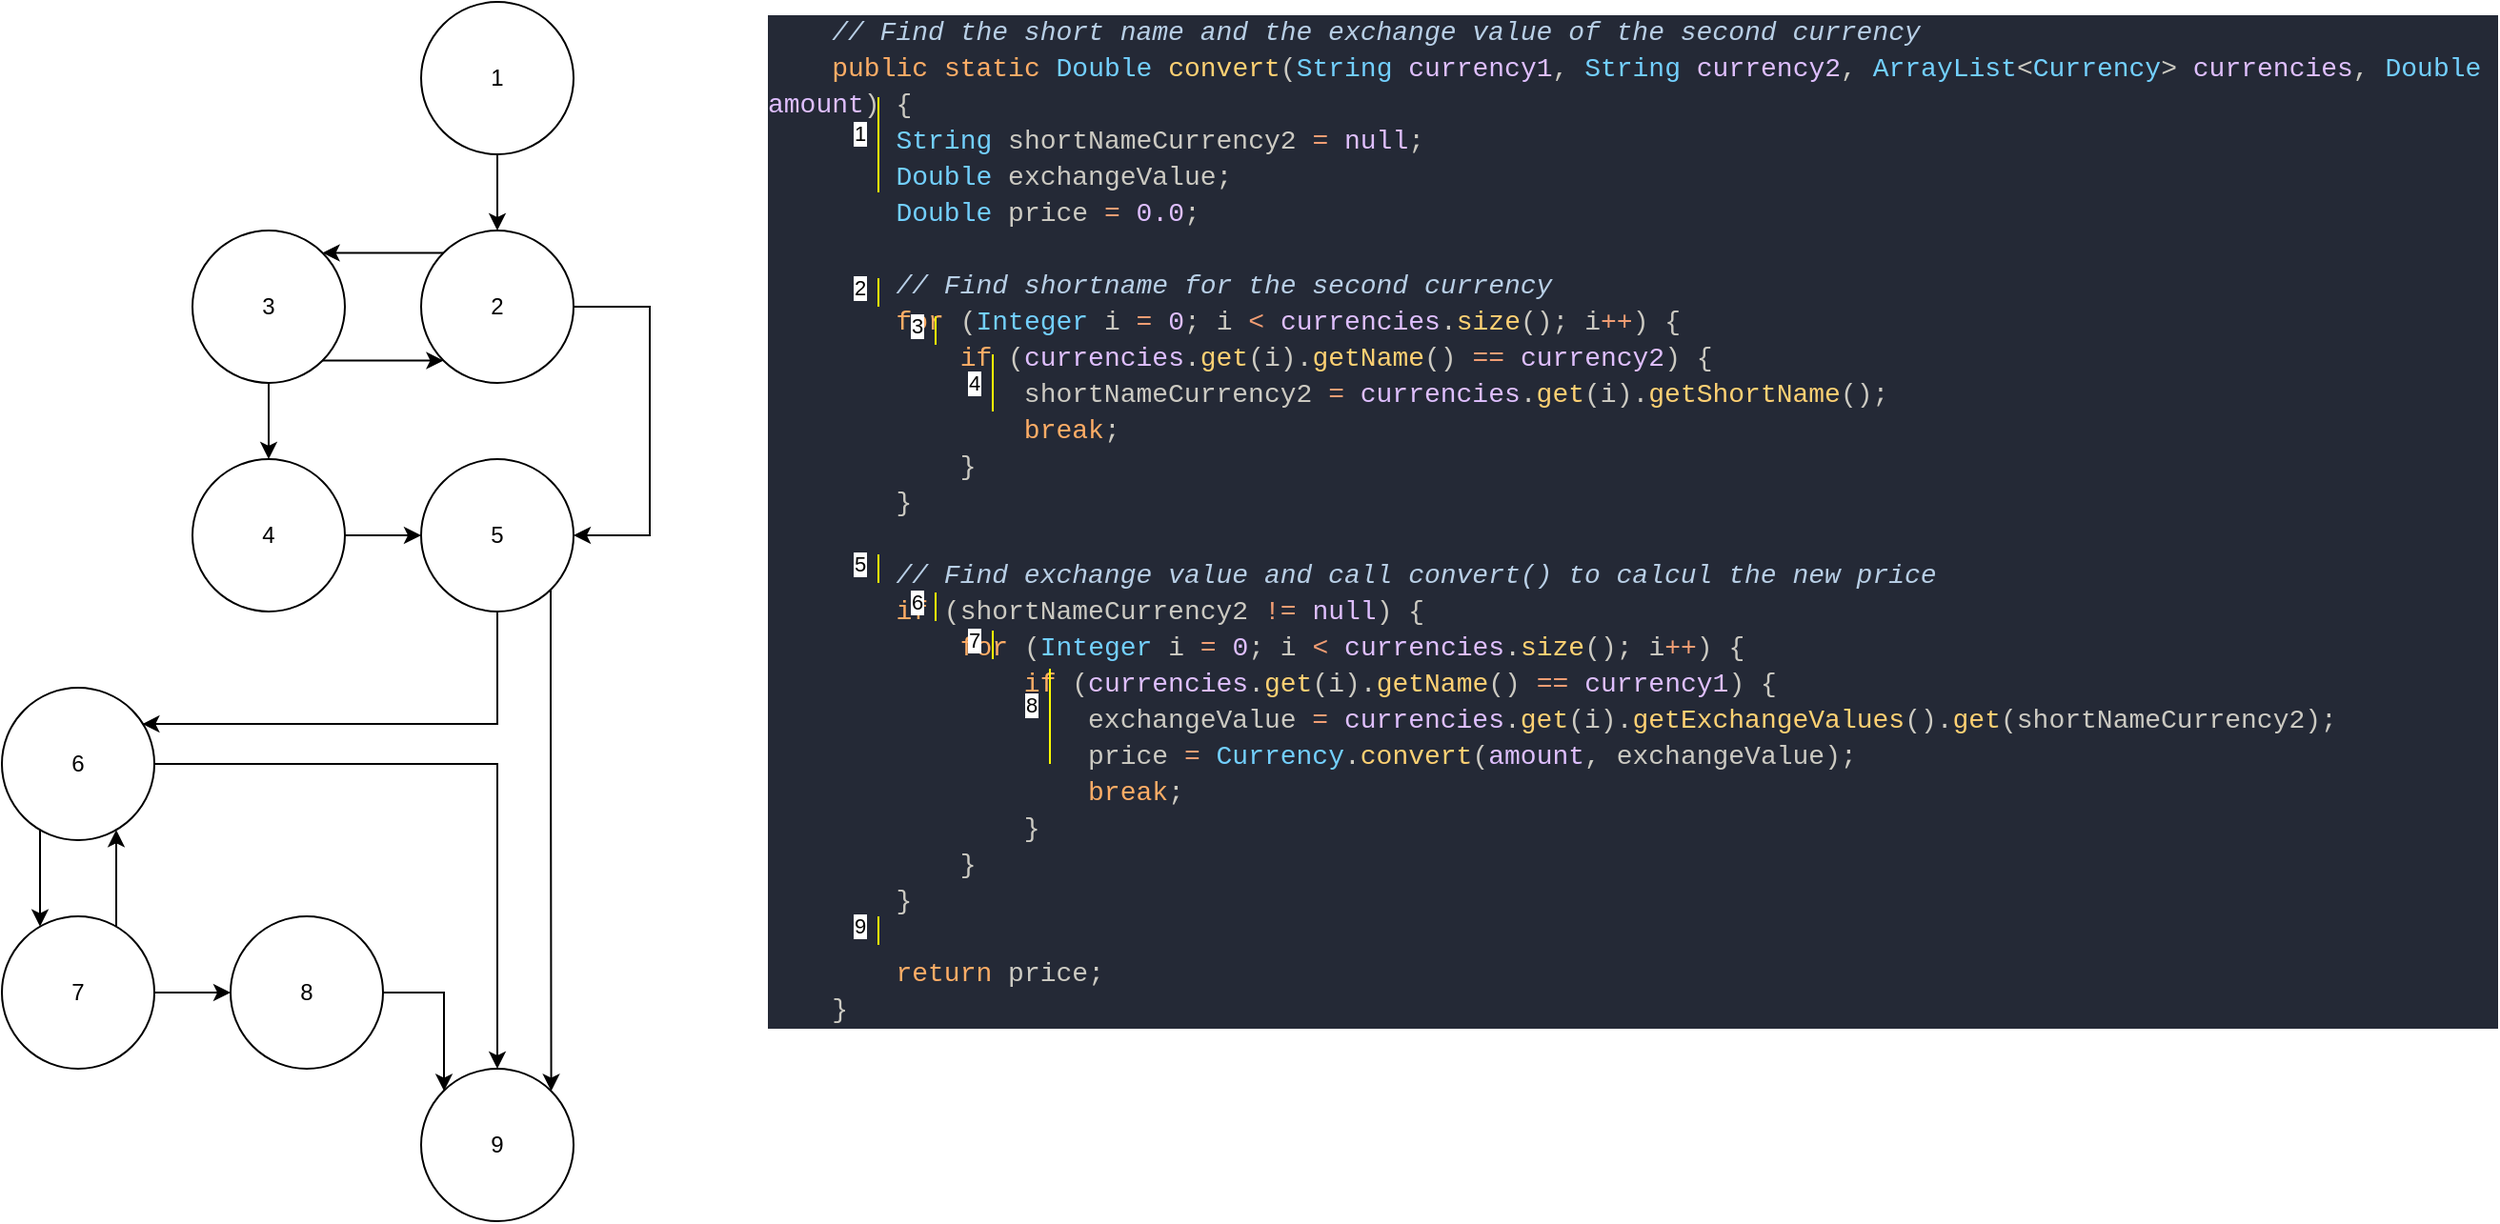 <mxfile version="13.6.2" type="device" pages="4"><diagram id="3-yRKTQ1J-snNPChC6Jj" name="MainWindow"><mxGraphModel dx="1241" dy="809" grid="1" gridSize="10" guides="1" tooltips="1" connect="1" arrows="1" fold="1" page="1" pageScale="1" pageWidth="850" pageHeight="1100" math="0" shadow="0"><root><mxCell id="0"/><mxCell id="1" parent="0"/><mxCell id="ptViRevZvX_fak2wfSKQ-1" value="&lt;div style=&quot;background-color: rgb(36 , 41 , 54) ; font-family: &amp;#34;consolas&amp;#34; , &amp;#34;courier new&amp;#34; , monospace ; font-weight: normal ; font-size: 14px ; line-height: 19px&quot;&gt;&lt;div style=&quot;color: rgb(204 , 202 , 194)&quot;&gt;&lt;span style=&quot;color: #b8cfe6 ; font-style: italic&quot;&gt;&amp;nbsp; &amp;nbsp; // Find the short name and the exchange value of the second currency&lt;/span&gt;&lt;/div&gt;&lt;div&gt;&lt;span style=&quot;color: rgb(204 , 202 , 194)&quot;&gt;&amp;nbsp; &amp;nbsp; &lt;/span&gt;&lt;span style=&quot;color: rgb(255 , 173 , 102)&quot;&gt;public&lt;/span&gt;&lt;span style=&quot;color: rgb(204 , 202 , 194)&quot;&gt; &lt;/span&gt;&lt;span style=&quot;color: rgb(255 , 173 , 102)&quot;&gt;static&lt;/span&gt;&lt;span style=&quot;color: rgb(204 , 202 , 194)&quot;&gt; &lt;/span&gt;&lt;span style=&quot;color: rgb(115 , 208 , 255)&quot;&gt;Double&lt;/span&gt;&lt;span style=&quot;color: rgb(204 , 202 , 194)&quot;&gt; &lt;/span&gt;&lt;span style=&quot;color: rgb(255 , 209 , 115)&quot;&gt;convert&lt;/span&gt;&lt;span style=&quot;color: rgb(204 , 202 , 194)&quot;&gt;(&lt;/span&gt;&lt;span style=&quot;color: rgb(115 , 208 , 255)&quot;&gt;String&lt;/span&gt;&lt;span style=&quot;color: rgb(204 , 202 , 194)&quot;&gt; &lt;/span&gt;&lt;span style=&quot;color: rgb(223 , 191 , 255)&quot;&gt;currency1&lt;/span&gt;&lt;span style=&quot;color: rgb(204 , 202 , 194)&quot;&gt;,&lt;/span&gt;&lt;span style=&quot;color: rgb(204 , 202 , 194)&quot;&gt; &lt;/span&gt;&lt;span style=&quot;color: rgb(115 , 208 , 255)&quot;&gt;String&lt;/span&gt;&lt;span style=&quot;color: rgb(204 , 202 , 194)&quot;&gt; &lt;/span&gt;&lt;span style=&quot;color: rgb(223 , 191 , 255)&quot;&gt;currency2&lt;/span&gt;&lt;font color=&quot;#cccac2&quot;&gt;,&amp;nbsp;&lt;/font&gt;&lt;span style=&quot;color: rgb(115 , 208 , 255)&quot;&gt;ArrayList&lt;/span&gt;&lt;font color=&quot;#cccac2&quot;&gt;&amp;lt;&lt;/font&gt;&lt;span style=&quot;color: rgb(115 , 208 , 255)&quot;&gt;Currency&lt;/span&gt;&lt;font color=&quot;#cccac2&quot;&gt;&amp;gt; &lt;/font&gt;&lt;span style=&quot;color: rgb(223 , 191 , 255)&quot;&gt;currencies&lt;/span&gt;&lt;font color=&quot;#cccac2&quot;&gt;, &lt;/font&gt;&lt;span style=&quot;color: rgb(115 , 208 , 255)&quot;&gt;Double&lt;/span&gt; &lt;span style=&quot;color: rgb(223 , 191 , 255)&quot;&gt;amount&lt;/span&gt;&lt;font color=&quot;#cccac2&quot;&gt;) {&lt;/font&gt;&lt;/div&gt;&lt;div style=&quot;color: rgb(204 , 202 , 194)&quot;&gt;&lt;span style=&quot;color: #cccac2&quot;&gt;&amp;nbsp; &amp;nbsp; &amp;nbsp; &amp;nbsp; &lt;/span&gt;&lt;span style=&quot;color: #73d0ff&quot;&gt;String&lt;/span&gt;&lt;span style=&quot;color: #cccac2&quot;&gt; &lt;/span&gt;&lt;span style=&quot;color: #cccac2&quot;&gt;shortNameCurrency2&lt;/span&gt;&lt;span style=&quot;color: #cccac2&quot;&gt; &lt;/span&gt;&lt;span style=&quot;color: #f29e74&quot;&gt;=&lt;/span&gt;&lt;span style=&quot;color: #cccac2&quot;&gt; &lt;/span&gt;&lt;span style=&quot;color: #dfbfff&quot;&gt;null&lt;/span&gt;&lt;span style=&quot;color: #cccac2&quot;&gt;;&lt;/span&gt;&lt;/div&gt;&lt;div style=&quot;color: rgb(204 , 202 , 194)&quot;&gt;&lt;span style=&quot;color: #cccac2&quot;&gt;&amp;nbsp; &amp;nbsp; &amp;nbsp; &amp;nbsp; &lt;/span&gt;&lt;span style=&quot;color: #73d0ff&quot;&gt;Double&lt;/span&gt;&lt;span style=&quot;color: #cccac2&quot;&gt; &lt;/span&gt;&lt;span style=&quot;color: #cccac2&quot;&gt;exchangeValue&lt;/span&gt;&lt;span style=&quot;color: #cccac2&quot;&gt;;&lt;/span&gt;&lt;/div&gt;&lt;div style=&quot;color: rgb(204 , 202 , 194)&quot;&gt;&lt;span style=&quot;color: #cccac2&quot;&gt;&amp;nbsp; &amp;nbsp; &amp;nbsp; &amp;nbsp; &lt;/span&gt;&lt;span style=&quot;color: #73d0ff&quot;&gt;Double&lt;/span&gt;&lt;span style=&quot;color: #cccac2&quot;&gt; &lt;/span&gt;&lt;span style=&quot;color: #cccac2&quot;&gt;price&lt;/span&gt;&lt;span style=&quot;color: #cccac2&quot;&gt; &lt;/span&gt;&lt;span style=&quot;color: #f29e74&quot;&gt;=&lt;/span&gt;&lt;span style=&quot;color: #cccac2&quot;&gt; &lt;/span&gt;&lt;span style=&quot;color: #dfbfff&quot;&gt;0.0&lt;/span&gt;&lt;span style=&quot;color: #cccac2&quot;&gt;;&lt;/span&gt;&lt;/div&gt;&lt;div style=&quot;color: rgb(204 , 202 , 194)&quot;&gt;&lt;span style=&quot;color: #cccac2&quot;&gt;&amp;nbsp; &amp;nbsp; &amp;nbsp; &amp;nbsp; &lt;/span&gt;&lt;/div&gt;&lt;div style=&quot;color: rgb(204 , 202 , 194)&quot;&gt;&lt;span style=&quot;color: #cccac2&quot;&gt;&amp;nbsp; &amp;nbsp; &amp;nbsp; &amp;nbsp; &lt;/span&gt;&lt;span style=&quot;color: #b8cfe6 ; font-style: italic&quot;&gt;// Find shortname for the second currency&lt;/span&gt;&lt;/div&gt;&lt;div style=&quot;color: rgb(204 , 202 , 194)&quot;&gt;&lt;span style=&quot;color: #cccac2&quot;&gt;&amp;nbsp; &amp;nbsp; &amp;nbsp; &amp;nbsp; &lt;/span&gt;&lt;span style=&quot;color: #ffad66&quot;&gt;for&lt;/span&gt;&lt;span style=&quot;color: #cccac2&quot;&gt; (&lt;/span&gt;&lt;span style=&quot;color: #73d0ff&quot;&gt;Integer&lt;/span&gt;&lt;span style=&quot;color: #cccac2&quot;&gt; &lt;/span&gt;&lt;span style=&quot;color: #cccac2&quot;&gt;i&lt;/span&gt;&lt;span style=&quot;color: #cccac2&quot;&gt; &lt;/span&gt;&lt;span style=&quot;color: #f29e74&quot;&gt;=&lt;/span&gt;&lt;span style=&quot;color: #cccac2&quot;&gt; &lt;/span&gt;&lt;span style=&quot;color: #dfbfff&quot;&gt;0&lt;/span&gt;&lt;span style=&quot;color: #cccac2&quot;&gt;;&lt;/span&gt;&lt;span style=&quot;color: #cccac2&quot;&gt; &lt;/span&gt;&lt;span style=&quot;color: #cccac2&quot;&gt;i&lt;/span&gt;&lt;span style=&quot;color: #cccac2&quot;&gt; &lt;/span&gt;&lt;span style=&quot;color: #f29e74&quot;&gt;&amp;lt;&lt;/span&gt;&lt;span style=&quot;color: #cccac2&quot;&gt; &lt;/span&gt;&lt;span style=&quot;color: #dfbfff&quot;&gt;currencies&lt;/span&gt;&lt;span style=&quot;color: #cccac2&quot;&gt;.&lt;/span&gt;&lt;span style=&quot;color: #ffd173&quot;&gt;size&lt;/span&gt;&lt;span style=&quot;color: #cccac2&quot;&gt;()&lt;/span&gt;&lt;span style=&quot;color: #cccac2&quot;&gt;;&lt;/span&gt;&lt;span style=&quot;color: #cccac2&quot;&gt; &lt;/span&gt;&lt;span style=&quot;color: #cccac2&quot;&gt;i&lt;/span&gt;&lt;span style=&quot;color: #f29e74&quot;&gt;++&lt;/span&gt;&lt;span style=&quot;color: #cccac2&quot;&gt;) {&lt;/span&gt;&lt;/div&gt;&lt;div style=&quot;color: rgb(204 , 202 , 194)&quot;&gt;&lt;span style=&quot;color: #cccac2&quot;&gt;&amp;nbsp; &amp;nbsp; &amp;nbsp; &amp;nbsp; &amp;nbsp; &amp;nbsp; &lt;/span&gt;&lt;span style=&quot;color: #ffad66&quot;&gt;if&lt;/span&gt;&lt;span style=&quot;color: #cccac2&quot;&gt; (&lt;/span&gt;&lt;span style=&quot;color: #dfbfff&quot;&gt;currencies&lt;/span&gt;&lt;span style=&quot;color: #cccac2&quot;&gt;.&lt;/span&gt;&lt;span style=&quot;color: #ffd173&quot;&gt;get&lt;/span&gt;&lt;span style=&quot;color: #cccac2&quot;&gt;(&lt;/span&gt;&lt;span style=&quot;color: #cccac2&quot;&gt;i&lt;/span&gt;&lt;span style=&quot;color: #cccac2&quot;&gt;)&lt;/span&gt;&lt;span style=&quot;color: #cccac2&quot;&gt;.&lt;/span&gt;&lt;span style=&quot;color: #ffd173&quot;&gt;getName&lt;/span&gt;&lt;span style=&quot;color: #cccac2&quot;&gt;() &lt;/span&gt;&lt;span style=&quot;color: #f29e74&quot;&gt;==&lt;/span&gt;&lt;span style=&quot;color: #cccac2&quot;&gt; &lt;/span&gt;&lt;span style=&quot;color: #dfbfff&quot;&gt;currency2&lt;/span&gt;&lt;span style=&quot;color: #cccac2&quot;&gt;) {&lt;/span&gt;&lt;/div&gt;&lt;div style=&quot;color: rgb(204 , 202 , 194)&quot;&gt;&lt;span style=&quot;color: #cccac2&quot;&gt;&amp;nbsp; &amp;nbsp; &amp;nbsp; &amp;nbsp; &amp;nbsp; &amp;nbsp; &amp;nbsp; &amp;nbsp; &lt;/span&gt;&lt;span style=&quot;color: #cccac2&quot;&gt;shortNameCurrency2&lt;/span&gt;&lt;span style=&quot;color: #cccac2&quot;&gt; &lt;/span&gt;&lt;span style=&quot;color: #f29e74&quot;&gt;=&lt;/span&gt;&lt;span style=&quot;color: #cccac2&quot;&gt; &lt;/span&gt;&lt;span style=&quot;color: #dfbfff&quot;&gt;currencies&lt;/span&gt;&lt;span style=&quot;color: #cccac2&quot;&gt;.&lt;/span&gt;&lt;span style=&quot;color: #ffd173&quot;&gt;get&lt;/span&gt;&lt;span style=&quot;color: #cccac2&quot;&gt;(&lt;/span&gt;&lt;span style=&quot;color: #cccac2&quot;&gt;i&lt;/span&gt;&lt;span style=&quot;color: #cccac2&quot;&gt;)&lt;/span&gt;&lt;span style=&quot;color: #cccac2&quot;&gt;.&lt;/span&gt;&lt;span style=&quot;color: #ffd173&quot;&gt;getShortName&lt;/span&gt;&lt;span style=&quot;color: #cccac2&quot;&gt;()&lt;/span&gt;&lt;span style=&quot;color: #cccac2&quot;&gt;;&lt;/span&gt;&lt;/div&gt;&lt;div style=&quot;color: rgb(204 , 202 , 194)&quot;&gt;&lt;span style=&quot;color: #cccac2&quot;&gt;&amp;nbsp; &amp;nbsp; &amp;nbsp; &amp;nbsp; &amp;nbsp; &amp;nbsp; &amp;nbsp; &amp;nbsp; &lt;/span&gt;&lt;span style=&quot;color: #ffad66&quot;&gt;break&lt;/span&gt;&lt;span style=&quot;color: #cccac2&quot;&gt;;&lt;/span&gt;&lt;/div&gt;&lt;div style=&quot;color: rgb(204 , 202 , 194)&quot;&gt;&lt;span style=&quot;color: #cccac2&quot;&gt;&amp;nbsp; &amp;nbsp; &amp;nbsp; &amp;nbsp; &amp;nbsp; &amp;nbsp; }&lt;/span&gt;&lt;/div&gt;&lt;div style=&quot;color: rgb(204 , 202 , 194)&quot;&gt;&lt;span style=&quot;color: #cccac2&quot;&gt;&amp;nbsp; &amp;nbsp; &amp;nbsp; &amp;nbsp; }&lt;/span&gt;&lt;/div&gt;&lt;div style=&quot;color: rgb(204 , 202 , 194)&quot;&gt;&lt;span style=&quot;color: #cccac2&quot;&gt;&amp;nbsp; &amp;nbsp; &amp;nbsp; &amp;nbsp; &lt;/span&gt;&lt;/div&gt;&lt;div style=&quot;color: rgb(204 , 202 , 194)&quot;&gt;&lt;span style=&quot;color: #cccac2&quot;&gt;&amp;nbsp; &amp;nbsp; &amp;nbsp; &amp;nbsp; &lt;/span&gt;&lt;span style=&quot;color: #b8cfe6 ; font-style: italic&quot;&gt;// Find exchange value and call convert() to calcul the new price&lt;/span&gt;&lt;/div&gt;&lt;div style=&quot;color: rgb(204 , 202 , 194)&quot;&gt;&lt;span style=&quot;color: #cccac2&quot;&gt;&amp;nbsp; &amp;nbsp; &amp;nbsp; &amp;nbsp; &lt;/span&gt;&lt;span style=&quot;color: #ffad66&quot;&gt;if&lt;/span&gt;&lt;span style=&quot;color: #cccac2&quot;&gt; (&lt;/span&gt;&lt;span style=&quot;color: #cccac2&quot;&gt;shortNameCurrency2&lt;/span&gt;&lt;span style=&quot;color: #cccac2&quot;&gt; &lt;/span&gt;&lt;span style=&quot;color: #f29e74&quot;&gt;!=&lt;/span&gt;&lt;span style=&quot;color: #cccac2&quot;&gt; &lt;/span&gt;&lt;span style=&quot;color: #dfbfff&quot;&gt;null&lt;/span&gt;&lt;span style=&quot;color: #cccac2&quot;&gt;) {&lt;/span&gt;&lt;/div&gt;&lt;div style=&quot;color: rgb(204 , 202 , 194)&quot;&gt;&lt;span style=&quot;color: #cccac2&quot;&gt;&amp;nbsp; &amp;nbsp; &amp;nbsp; &amp;nbsp; &amp;nbsp; &amp;nbsp; &lt;/span&gt;&lt;span style=&quot;color: #ffad66&quot;&gt;for&lt;/span&gt;&lt;span style=&quot;color: #cccac2&quot;&gt; (&lt;/span&gt;&lt;span style=&quot;color: #73d0ff&quot;&gt;Integer&lt;/span&gt;&lt;span style=&quot;color: #cccac2&quot;&gt; &lt;/span&gt;&lt;span style=&quot;color: #cccac2&quot;&gt;i&lt;/span&gt;&lt;span style=&quot;color: #cccac2&quot;&gt; &lt;/span&gt;&lt;span style=&quot;color: #f29e74&quot;&gt;=&lt;/span&gt;&lt;span style=&quot;color: #cccac2&quot;&gt; &lt;/span&gt;&lt;span style=&quot;color: #dfbfff&quot;&gt;0&lt;/span&gt;&lt;span style=&quot;color: #cccac2&quot;&gt;;&lt;/span&gt;&lt;span style=&quot;color: #cccac2&quot;&gt; &lt;/span&gt;&lt;span style=&quot;color: #cccac2&quot;&gt;i&lt;/span&gt;&lt;span style=&quot;color: #cccac2&quot;&gt; &lt;/span&gt;&lt;span style=&quot;color: #f29e74&quot;&gt;&amp;lt;&lt;/span&gt;&lt;span style=&quot;color: #cccac2&quot;&gt; &lt;/span&gt;&lt;span style=&quot;color: #dfbfff&quot;&gt;currencies&lt;/span&gt;&lt;span style=&quot;color: #cccac2&quot;&gt;.&lt;/span&gt;&lt;span style=&quot;color: #ffd173&quot;&gt;size&lt;/span&gt;&lt;span style=&quot;color: #cccac2&quot;&gt;()&lt;/span&gt;&lt;span style=&quot;color: #cccac2&quot;&gt;;&lt;/span&gt;&lt;span style=&quot;color: #cccac2&quot;&gt; &lt;/span&gt;&lt;span style=&quot;color: #cccac2&quot;&gt;i&lt;/span&gt;&lt;span style=&quot;color: #f29e74&quot;&gt;++&lt;/span&gt;&lt;span style=&quot;color: #cccac2&quot;&gt;) {&lt;/span&gt;&lt;/div&gt;&lt;div style=&quot;color: rgb(204 , 202 , 194)&quot;&gt;&lt;span style=&quot;color: #cccac2&quot;&gt;&amp;nbsp; &amp;nbsp; &amp;nbsp; &amp;nbsp; &amp;nbsp; &amp;nbsp; &amp;nbsp; &amp;nbsp; &lt;/span&gt;&lt;span style=&quot;color: #ffad66&quot;&gt;if&lt;/span&gt;&lt;span style=&quot;color: #cccac2&quot;&gt; (&lt;/span&gt;&lt;span style=&quot;color: #dfbfff&quot;&gt;currencies&lt;/span&gt;&lt;span style=&quot;color: #cccac2&quot;&gt;.&lt;/span&gt;&lt;span style=&quot;color: #ffd173&quot;&gt;get&lt;/span&gt;&lt;span style=&quot;color: #cccac2&quot;&gt;(&lt;/span&gt;&lt;span style=&quot;color: #cccac2&quot;&gt;i&lt;/span&gt;&lt;span style=&quot;color: #cccac2&quot;&gt;)&lt;/span&gt;&lt;span style=&quot;color: #cccac2&quot;&gt;.&lt;/span&gt;&lt;span style=&quot;color: #ffd173&quot;&gt;getName&lt;/span&gt;&lt;span style=&quot;color: #cccac2&quot;&gt;() &lt;/span&gt;&lt;span style=&quot;color: #f29e74&quot;&gt;==&lt;/span&gt;&lt;span style=&quot;color: #cccac2&quot;&gt; &lt;/span&gt;&lt;span style=&quot;color: #dfbfff&quot;&gt;currency1&lt;/span&gt;&lt;span style=&quot;color: #cccac2&quot;&gt;) {&lt;/span&gt;&lt;/div&gt;&lt;div style=&quot;color: rgb(204 , 202 , 194)&quot;&gt;&lt;span style=&quot;color: #cccac2&quot;&gt;&amp;nbsp; &amp;nbsp; &amp;nbsp; &amp;nbsp; &amp;nbsp; &amp;nbsp; &amp;nbsp; &amp;nbsp; &amp;nbsp; &amp;nbsp; &lt;/span&gt;&lt;span style=&quot;color: #cccac2&quot;&gt;exchangeValue&lt;/span&gt;&lt;span style=&quot;color: #cccac2&quot;&gt; &lt;/span&gt;&lt;span style=&quot;color: #f29e74&quot;&gt;=&lt;/span&gt;&lt;span style=&quot;color: #cccac2&quot;&gt; &lt;/span&gt;&lt;span style=&quot;color: #dfbfff&quot;&gt;currencies&lt;/span&gt;&lt;span style=&quot;color: #cccac2&quot;&gt;.&lt;/span&gt;&lt;span style=&quot;color: #ffd173&quot;&gt;get&lt;/span&gt;&lt;span style=&quot;color: #cccac2&quot;&gt;(&lt;/span&gt;&lt;span style=&quot;color: #cccac2&quot;&gt;i&lt;/span&gt;&lt;span style=&quot;color: #cccac2&quot;&gt;)&lt;/span&gt;&lt;span style=&quot;color: #cccac2&quot;&gt;.&lt;/span&gt;&lt;span style=&quot;color: #ffd173&quot;&gt;getExchangeValues&lt;/span&gt;&lt;span style=&quot;color: #cccac2&quot;&gt;()&lt;/span&gt;&lt;span style=&quot;color: #cccac2&quot;&gt;.&lt;/span&gt;&lt;span style=&quot;color: #ffd173&quot;&gt;get&lt;/span&gt;&lt;span style=&quot;color: #cccac2&quot;&gt;(&lt;/span&gt;&lt;span style=&quot;color: #cccac2&quot;&gt;shortNameCurrency2&lt;/span&gt;&lt;span style=&quot;color: #cccac2&quot;&gt;)&lt;/span&gt;&lt;span style=&quot;color: #cccac2&quot;&gt;;&lt;/span&gt;&lt;/div&gt;&lt;div style=&quot;color: rgb(204 , 202 , 194)&quot;&gt;&lt;span style=&quot;color: #cccac2&quot;&gt;&amp;nbsp; &amp;nbsp; &amp;nbsp; &amp;nbsp; &amp;nbsp; &amp;nbsp; &amp;nbsp; &amp;nbsp; &amp;nbsp; &amp;nbsp; &lt;/span&gt;&lt;span style=&quot;color: #cccac2&quot;&gt;price&lt;/span&gt;&lt;span style=&quot;color: #cccac2&quot;&gt; &lt;/span&gt;&lt;span style=&quot;color: #f29e74&quot;&gt;=&lt;/span&gt;&lt;span style=&quot;color: #cccac2&quot;&gt; &lt;/span&gt;&lt;span style=&quot;color: #73d0ff&quot;&gt;Currency&lt;/span&gt;&lt;span style=&quot;color: #cccac2&quot;&gt;.&lt;/span&gt;&lt;span style=&quot;color: #ffd173&quot;&gt;convert&lt;/span&gt;&lt;span style=&quot;color: #cccac2&quot;&gt;(&lt;/span&gt;&lt;span style=&quot;color: #dfbfff&quot;&gt;amount&lt;/span&gt;&lt;span style=&quot;color: #cccac2&quot;&gt;,&lt;/span&gt;&lt;span style=&quot;color: #cccac2&quot;&gt; &lt;/span&gt;&lt;span style=&quot;color: #cccac2&quot;&gt;exchangeValue&lt;/span&gt;&lt;span style=&quot;color: #cccac2&quot;&gt;)&lt;/span&gt;&lt;span style=&quot;color: #cccac2&quot;&gt;;&lt;/span&gt;&lt;/div&gt;&lt;div style=&quot;color: rgb(204 , 202 , 194)&quot;&gt;&lt;span style=&quot;color: #cccac2&quot;&gt;&amp;nbsp; &amp;nbsp; &amp;nbsp; &amp;nbsp; &amp;nbsp; &amp;nbsp; &amp;nbsp; &amp;nbsp; &amp;nbsp; &amp;nbsp; &lt;/span&gt;&lt;span style=&quot;color: #ffad66&quot;&gt;break&lt;/span&gt;&lt;span style=&quot;color: #cccac2&quot;&gt;;&lt;/span&gt;&lt;/div&gt;&lt;div style=&quot;color: rgb(204 , 202 , 194)&quot;&gt;&lt;span style=&quot;color: #cccac2&quot;&gt;&amp;nbsp; &amp;nbsp; &amp;nbsp; &amp;nbsp; &amp;nbsp; &amp;nbsp; &amp;nbsp; &amp;nbsp; }&lt;/span&gt;&lt;/div&gt;&lt;div style=&quot;color: rgb(204 , 202 , 194)&quot;&gt;&lt;span style=&quot;color: #cccac2&quot;&gt;&amp;nbsp; &amp;nbsp; &amp;nbsp; &amp;nbsp; &amp;nbsp; &amp;nbsp; }&lt;/span&gt;&lt;/div&gt;&lt;div style=&quot;color: rgb(204 , 202 , 194)&quot;&gt;&lt;span style=&quot;color: #cccac2&quot;&gt;&amp;nbsp; &amp;nbsp; &amp;nbsp; &amp;nbsp; }&lt;/span&gt;&lt;/div&gt;&lt;div style=&quot;color: rgb(204 , 202 , 194)&quot;&gt;&lt;span style=&quot;color: #cccac2&quot;&gt;&amp;nbsp; &amp;nbsp; &amp;nbsp; &amp;nbsp; &lt;/span&gt;&lt;/div&gt;&lt;div style=&quot;color: rgb(204 , 202 , 194)&quot;&gt;&lt;span style=&quot;color: #cccac2&quot;&gt;&amp;nbsp; &amp;nbsp; &amp;nbsp; &amp;nbsp; &lt;/span&gt;&lt;span style=&quot;color: #ffad66&quot;&gt;return&lt;/span&gt;&lt;span style=&quot;color: #cccac2&quot;&gt; &lt;/span&gt;&lt;span style=&quot;color: #cccac2&quot;&gt;price&lt;/span&gt;&lt;span style=&quot;color: #cccac2&quot;&gt;;&lt;/span&gt;&lt;/div&gt;&lt;div style=&quot;color: rgb(204 , 202 , 194)&quot;&gt;&lt;span style=&quot;color: #cccac2&quot;&gt;&amp;nbsp; &amp;nbsp; }&lt;/span&gt;&lt;/div&gt;&lt;/div&gt;" style="text;whiteSpace=wrap;html=1;" vertex="1" parent="1"><mxGeometry x="440" width="910" height="520" as="geometry"/></mxCell><mxCell id="ptViRevZvX_fak2wfSKQ-2" style="edgeStyle=orthogonalEdgeStyle;rounded=0;orthogonalLoop=1;jettySize=auto;html=1;entryX=1;entryY=0.5;entryDx=0;entryDy=0;strokeColor=#000000;" edge="1" parent="1" source="ptViRevZvX_fak2wfSKQ-4" target="ptViRevZvX_fak2wfSKQ-23"><mxGeometry relative="1" as="geometry"><Array as="points"><mxPoint x="380" y="160"/><mxPoint x="380" y="280"/></Array></mxGeometry></mxCell><mxCell id="ptViRevZvX_fak2wfSKQ-4" value="2" style="ellipse;whiteSpace=wrap;html=1;aspect=fixed;" vertex="1" parent="1"><mxGeometry x="260" y="120" width="80" height="80" as="geometry"/></mxCell><mxCell id="ptViRevZvX_fak2wfSKQ-5" style="edgeStyle=orthogonalEdgeStyle;rounded=0;orthogonalLoop=1;jettySize=auto;html=1;entryX=0.5;entryY=0;entryDx=0;entryDy=0;strokeColor=#000000;" edge="1" parent="1" source="ptViRevZvX_fak2wfSKQ-6" target="ptViRevZvX_fak2wfSKQ-8"><mxGeometry relative="1" as="geometry"/></mxCell><mxCell id="ptViRevZvX_fak2wfSKQ-6" value="3" style="ellipse;whiteSpace=wrap;html=1;aspect=fixed;" vertex="1" parent="1"><mxGeometry x="140" y="120" width="80" height="80" as="geometry"/></mxCell><mxCell id="ptViRevZvX_fak2wfSKQ-7" style="edgeStyle=orthogonalEdgeStyle;rounded=0;orthogonalLoop=1;jettySize=auto;html=1;entryX=0;entryY=0.5;entryDx=0;entryDy=0;strokeColor=#000000;" edge="1" parent="1" source="ptViRevZvX_fak2wfSKQ-8" target="ptViRevZvX_fak2wfSKQ-23"><mxGeometry relative="1" as="geometry"/></mxCell><mxCell id="ptViRevZvX_fak2wfSKQ-8" value="4" style="ellipse;whiteSpace=wrap;html=1;aspect=fixed;" vertex="1" parent="1"><mxGeometry x="140" y="240" width="80" height="80" as="geometry"/></mxCell><mxCell id="ptViRevZvX_fak2wfSKQ-9" value="" style="endArrow=none;html=1;strokeColor=#FFFF00;" edge="1" parent="1"><mxGeometry width="50" height="50" relative="1" as="geometry"><mxPoint x="500" y="100" as="sourcePoint"/><mxPoint x="500" y="50" as="targetPoint"/></mxGeometry></mxCell><mxCell id="ptViRevZvX_fak2wfSKQ-10" value="1" style="edgeLabel;html=1;align=center;verticalAlign=middle;resizable=0;points=[];" vertex="1" connectable="0" parent="ptViRevZvX_fak2wfSKQ-9"><mxGeometry x="0.269" y="-1" relative="1" as="geometry"><mxPoint x="-11" as="offset"/></mxGeometry></mxCell><mxCell id="ptViRevZvX_fak2wfSKQ-11" value="" style="endArrow=none;html=1;strokeColor=#FFFF00;" edge="1" parent="1"><mxGeometry width="50" height="50" relative="1" as="geometry"><mxPoint x="500" y="160" as="sourcePoint"/><mxPoint x="500" y="145" as="targetPoint"/></mxGeometry></mxCell><mxCell id="ptViRevZvX_fak2wfSKQ-12" value="2" style="edgeLabel;html=1;align=center;verticalAlign=middle;resizable=0;points=[];" vertex="1" connectable="0" parent="ptViRevZvX_fak2wfSKQ-11"><mxGeometry x="0.708" relative="1" as="geometry"><mxPoint x="-10" y="2.8" as="offset"/></mxGeometry></mxCell><mxCell id="ptViRevZvX_fak2wfSKQ-13" value="" style="endArrow=none;html=1;strokeColor=#FFFF00;" edge="1" parent="1"><mxGeometry width="50" height="50" relative="1" as="geometry"><mxPoint x="530" y="180" as="sourcePoint"/><mxPoint x="530" y="165" as="targetPoint"/></mxGeometry></mxCell><mxCell id="ptViRevZvX_fak2wfSKQ-14" value="3" style="edgeLabel;html=1;align=center;verticalAlign=middle;resizable=0;points=[];" vertex="1" connectable="0" parent="ptViRevZvX_fak2wfSKQ-13"><mxGeometry x="0.554" relative="1" as="geometry"><mxPoint x="-10" y="1.63" as="offset"/></mxGeometry></mxCell><mxCell id="ptViRevZvX_fak2wfSKQ-15" value="" style="endArrow=none;html=1;strokeColor=#FFFF00;" edge="1" parent="1"><mxGeometry width="50" height="50" relative="1" as="geometry"><mxPoint x="560" y="215" as="sourcePoint"/><mxPoint x="560" y="185" as="targetPoint"/></mxGeometry></mxCell><mxCell id="ptViRevZvX_fak2wfSKQ-16" value="4" style="edgeLabel;html=1;align=center;verticalAlign=middle;resizable=0;points=[];" vertex="1" connectable="0" parent="ptViRevZvX_fak2wfSKQ-15"><mxGeometry x="0.23" y="-1" relative="1" as="geometry"><mxPoint x="-11" y="3.45" as="offset"/></mxGeometry></mxCell><mxCell id="ptViRevZvX_fak2wfSKQ-17" value="" style="endArrow=none;html=1;strokeColor=#FFFF00;" edge="1" parent="1"><mxGeometry width="50" height="50" relative="1" as="geometry"><mxPoint x="500" y="305" as="sourcePoint"/><mxPoint x="500" y="290" as="targetPoint"/></mxGeometry></mxCell><mxCell id="ptViRevZvX_fak2wfSKQ-18" value="5" style="edgeLabel;html=1;align=center;verticalAlign=middle;resizable=0;points=[];" vertex="1" connectable="0" parent="ptViRevZvX_fak2wfSKQ-17"><mxGeometry x="0.554" relative="1" as="geometry"><mxPoint x="-10" y="1.63" as="offset"/></mxGeometry></mxCell><mxCell id="ptViRevZvX_fak2wfSKQ-19" style="edgeStyle=orthogonalEdgeStyle;rounded=0;orthogonalLoop=1;jettySize=auto;html=1;strokeColor=#000000;" edge="1" parent="1" source="ptViRevZvX_fak2wfSKQ-20" target="ptViRevZvX_fak2wfSKQ-4"><mxGeometry relative="1" as="geometry"/></mxCell><mxCell id="ptViRevZvX_fak2wfSKQ-20" value="1" style="ellipse;whiteSpace=wrap;html=1;aspect=fixed;" vertex="1" parent="1"><mxGeometry x="260" width="80" height="80" as="geometry"/></mxCell><mxCell id="ptViRevZvX_fak2wfSKQ-21" style="edgeStyle=orthogonalEdgeStyle;rounded=0;orthogonalLoop=1;jettySize=auto;html=1;strokeColor=#000000;entryX=0.921;entryY=0.238;entryDx=0;entryDy=0;entryPerimeter=0;" edge="1" parent="1" source="ptViRevZvX_fak2wfSKQ-23" target="ptViRevZvX_fak2wfSKQ-30"><mxGeometry relative="1" as="geometry"><mxPoint x="140" y="440" as="targetPoint"/><Array as="points"><mxPoint x="300" y="379"/></Array></mxGeometry></mxCell><mxCell id="ptViRevZvX_fak2wfSKQ-22" style="edgeStyle=orthogonalEdgeStyle;rounded=0;orthogonalLoop=1;jettySize=auto;html=1;entryX=1;entryY=0;entryDx=0;entryDy=0;" edge="1" parent="1" source="ptViRevZvX_fak2wfSKQ-23" target="ptViRevZvX_fak2wfSKQ-24"><mxGeometry relative="1" as="geometry"><Array as="points"><mxPoint x="328" y="360"/><mxPoint x="328" y="360"/></Array></mxGeometry></mxCell><mxCell id="ptViRevZvX_fak2wfSKQ-23" value="5" style="ellipse;whiteSpace=wrap;html=1;aspect=fixed;" vertex="1" parent="1"><mxGeometry x="260" y="240" width="80" height="80" as="geometry"/></mxCell><mxCell id="ptViRevZvX_fak2wfSKQ-24" value="&lt;div style=&quot;text-align: left&quot;&gt;9&lt;/div&gt;" style="ellipse;whiteSpace=wrap;html=1;aspect=fixed;" vertex="1" parent="1"><mxGeometry x="260" y="560" width="80" height="80" as="geometry"/></mxCell><mxCell id="ptViRevZvX_fak2wfSKQ-25" value="" style="endArrow=none;html=1;strokeColor=#FFFF00;" edge="1" parent="1"><mxGeometry width="50" height="50" relative="1" as="geometry"><mxPoint x="530" y="325" as="sourcePoint"/><mxPoint x="530" y="310" as="targetPoint"/></mxGeometry></mxCell><mxCell id="ptViRevZvX_fak2wfSKQ-26" value="6" style="edgeLabel;html=1;align=center;verticalAlign=middle;resizable=0;points=[];" vertex="1" connectable="0" parent="ptViRevZvX_fak2wfSKQ-25"><mxGeometry x="0.554" relative="1" as="geometry"><mxPoint x="-10" y="1.63" as="offset"/></mxGeometry></mxCell><mxCell id="ptViRevZvX_fak2wfSKQ-27" style="edgeStyle=orthogonalEdgeStyle;rounded=0;orthogonalLoop=1;jettySize=auto;html=1;strokeColor=#000000;entryX=0.5;entryY=0;entryDx=0;entryDy=0;" edge="1" parent="1" source="ptViRevZvX_fak2wfSKQ-30" target="ptViRevZvX_fak2wfSKQ-24"><mxGeometry relative="1" as="geometry"><mxPoint x="220" y="840" as="targetPoint"/><Array as="points"><mxPoint x="300" y="400"/></Array></mxGeometry></mxCell><mxCell id="ptViRevZvX_fak2wfSKQ-28" style="edgeStyle=orthogonalEdgeStyle;rounded=0;orthogonalLoop=1;jettySize=auto;html=1;strokeColor=#000000;" edge="1" parent="1" source="ptViRevZvX_fak2wfSKQ-30" target="ptViRevZvX_fak2wfSKQ-32"><mxGeometry relative="1" as="geometry"><Array as="points"><mxPoint x="60" y="470"/><mxPoint x="60" y="470"/></Array></mxGeometry></mxCell><mxCell id="ptViRevZvX_fak2wfSKQ-29" style="edgeStyle=orthogonalEdgeStyle;rounded=0;orthogonalLoop=1;jettySize=auto;html=1;entryX=0.75;entryY=0.077;entryDx=0;entryDy=0;strokeColor=#000000;entryPerimeter=0;startArrow=classic;startFill=1;endArrow=none;endFill=0;" edge="1" parent="1" source="ptViRevZvX_fak2wfSKQ-30" target="ptViRevZvX_fak2wfSKQ-32"><mxGeometry relative="1" as="geometry"><Array as="points"><mxPoint x="100" y="450"/><mxPoint x="100" y="450"/></Array></mxGeometry></mxCell><mxCell id="ptViRevZvX_fak2wfSKQ-30" value="6" style="ellipse;whiteSpace=wrap;html=1;aspect=fixed;" vertex="1" parent="1"><mxGeometry x="40" y="360" width="80" height="80" as="geometry"/></mxCell><mxCell id="ptViRevZvX_fak2wfSKQ-31" style="edgeStyle=orthogonalEdgeStyle;rounded=0;orthogonalLoop=1;jettySize=auto;html=1;strokeColor=#000000;" edge="1" parent="1" source="ptViRevZvX_fak2wfSKQ-32" target="ptViRevZvX_fak2wfSKQ-35"><mxGeometry relative="1" as="geometry"><Array as="points"><mxPoint x="100" y="520"/><mxPoint x="100" y="520"/></Array></mxGeometry></mxCell><mxCell id="ptViRevZvX_fak2wfSKQ-32" value="7" style="ellipse;whiteSpace=wrap;html=1;aspect=fixed;" vertex="1" parent="1"><mxGeometry x="40" y="480" width="80" height="80" as="geometry"/></mxCell><mxCell id="ptViRevZvX_fak2wfSKQ-34" style="edgeStyle=orthogonalEdgeStyle;rounded=0;orthogonalLoop=1;jettySize=auto;html=1;strokeColor=#000000;entryX=0;entryY=0;entryDx=0;entryDy=0;" edge="1" parent="1" source="ptViRevZvX_fak2wfSKQ-35" target="ptViRevZvX_fak2wfSKQ-24"><mxGeometry relative="1" as="geometry"><mxPoint x="-10" y="900" as="targetPoint"/><Array as="points"><mxPoint x="272" y="520"/><mxPoint x="272" y="572"/></Array></mxGeometry></mxCell><mxCell id="ptViRevZvX_fak2wfSKQ-35" value="8" style="ellipse;whiteSpace=wrap;html=1;aspect=fixed;" vertex="1" parent="1"><mxGeometry x="160" y="480" width="80" height="80" as="geometry"/></mxCell><mxCell id="ptViRevZvX_fak2wfSKQ-36" value="" style="endArrow=none;html=1;strokeColor=#FFFF00;" edge="1" parent="1"><mxGeometry width="50" height="50" relative="1" as="geometry"><mxPoint x="590" y="400" as="sourcePoint"/><mxPoint x="590" y="350" as="targetPoint"/></mxGeometry></mxCell><mxCell id="ptViRevZvX_fak2wfSKQ-37" value="8" style="edgeLabel;html=1;align=center;verticalAlign=middle;resizable=0;points=[];" vertex="1" connectable="0" parent="ptViRevZvX_fak2wfSKQ-36"><mxGeometry x="0.269" y="-1" relative="1" as="geometry"><mxPoint x="-11" as="offset"/></mxGeometry></mxCell><mxCell id="ptViRevZvX_fak2wfSKQ-38" value="" style="endArrow=none;html=1;strokeColor=#FFFF00;" edge="1" parent="1"><mxGeometry width="50" height="50" relative="1" as="geometry"><mxPoint x="560" y="345" as="sourcePoint"/><mxPoint x="560" y="330" as="targetPoint"/></mxGeometry></mxCell><mxCell id="ptViRevZvX_fak2wfSKQ-39" value="7" style="edgeLabel;html=1;align=center;verticalAlign=middle;resizable=0;points=[];" vertex="1" connectable="0" parent="ptViRevZvX_fak2wfSKQ-38"><mxGeometry x="0.554" relative="1" as="geometry"><mxPoint x="-10" y="1.63" as="offset"/></mxGeometry></mxCell><mxCell id="ptViRevZvX_fak2wfSKQ-40" value="" style="endArrow=none;html=1;strokeColor=#FFFF00;" edge="1" parent="1"><mxGeometry width="50" height="50" relative="1" as="geometry"><mxPoint x="500" y="495" as="sourcePoint"/><mxPoint x="500" y="480" as="targetPoint"/></mxGeometry></mxCell><mxCell id="ptViRevZvX_fak2wfSKQ-41" value="9" style="edgeLabel;html=1;align=center;verticalAlign=middle;resizable=0;points=[];" vertex="1" connectable="0" parent="ptViRevZvX_fak2wfSKQ-40"><mxGeometry x="0.554" relative="1" as="geometry"><mxPoint x="-10" y="1.63" as="offset"/></mxGeometry></mxCell><mxCell id="ptViRevZvX_fak2wfSKQ-44" value="" style="endArrow=classic;html=1;strokeColor=#000000;entryX=0;entryY=1;entryDx=0;entryDy=0;exitX=1;exitY=1;exitDx=0;exitDy=0;" edge="1" parent="1" source="ptViRevZvX_fak2wfSKQ-6" target="ptViRevZvX_fak2wfSKQ-4"><mxGeometry width="50" height="50" relative="1" as="geometry"><mxPoint x="210" y="240" as="sourcePoint"/><mxPoint x="260" y="190" as="targetPoint"/></mxGeometry></mxCell><mxCell id="ptViRevZvX_fak2wfSKQ-45" value="" style="endArrow=classic;html=1;strokeColor=#000000;entryX=1;entryY=0;entryDx=0;entryDy=0;exitX=0;exitY=0;exitDx=0;exitDy=0;" edge="1" parent="1" source="ptViRevZvX_fak2wfSKQ-4" target="ptViRevZvX_fak2wfSKQ-6"><mxGeometry width="50" height="50" relative="1" as="geometry"><mxPoint x="218.284" y="198.284" as="sourcePoint"/><mxPoint x="281.716" y="198.284" as="targetPoint"/></mxGeometry></mxCell></root></mxGraphModel></diagram><diagram name="MainWindow-Paths" id="ubM6TlDnyH2Muo7yLTTK"><mxGraphModel dx="2571" dy="1676" grid="1" gridSize="10" guides="1" tooltips="1" connect="1" arrows="1" fold="1" page="1" pageScale="1" pageWidth="850" pageHeight="1100" math="0" shadow="0"><root><mxCell id="Jbm6OWJqvAyLAwUgSH11-0"/><mxCell id="Jbm6OWJqvAyLAwUgSH11-1" parent="Jbm6OWJqvAyLAwUgSH11-0"/><mxCell id="Jbm6OWJqvAyLAwUgSH11-3" style="edgeStyle=orthogonalEdgeStyle;rounded=0;orthogonalLoop=1;jettySize=auto;html=1;entryX=1;entryY=0.5;entryDx=0;entryDy=0;strokeColor=#000000;" edge="1" parent="Jbm6OWJqvAyLAwUgSH11-1" source="Jbm6OWJqvAyLAwUgSH11-4" target="Jbm6OWJqvAyLAwUgSH11-23"><mxGeometry relative="1" as="geometry"><Array as="points"><mxPoint x="380" y="160"/><mxPoint x="380" y="280"/></Array></mxGeometry></mxCell><mxCell id="Jbm6OWJqvAyLAwUgSH11-4" value="2" style="ellipse;whiteSpace=wrap;html=1;aspect=fixed;" vertex="1" parent="Jbm6OWJqvAyLAwUgSH11-1"><mxGeometry x="260" y="120" width="80" height="80" as="geometry"/></mxCell><mxCell id="Jbm6OWJqvAyLAwUgSH11-5" style="edgeStyle=orthogonalEdgeStyle;rounded=0;orthogonalLoop=1;jettySize=auto;html=1;entryX=0.5;entryY=0;entryDx=0;entryDy=0;strokeColor=#FF0000;" edge="1" parent="Jbm6OWJqvAyLAwUgSH11-1" source="Jbm6OWJqvAyLAwUgSH11-6" target="Jbm6OWJqvAyLAwUgSH11-8"><mxGeometry relative="1" as="geometry"/></mxCell><mxCell id="Jbm6OWJqvAyLAwUgSH11-6" value="3" style="ellipse;whiteSpace=wrap;html=1;aspect=fixed;" vertex="1" parent="Jbm6OWJqvAyLAwUgSH11-1"><mxGeometry x="140" y="120" width="80" height="80" as="geometry"/></mxCell><mxCell id="Jbm6OWJqvAyLAwUgSH11-7" style="edgeStyle=orthogonalEdgeStyle;rounded=0;orthogonalLoop=1;jettySize=auto;html=1;entryX=0;entryY=0.5;entryDx=0;entryDy=0;strokeColor=#FF0000;" edge="1" parent="Jbm6OWJqvAyLAwUgSH11-1" source="Jbm6OWJqvAyLAwUgSH11-8" target="Jbm6OWJqvAyLAwUgSH11-23"><mxGeometry relative="1" as="geometry"/></mxCell><mxCell id="Jbm6OWJqvAyLAwUgSH11-8" value="4" style="ellipse;whiteSpace=wrap;html=1;aspect=fixed;" vertex="1" parent="Jbm6OWJqvAyLAwUgSH11-1"><mxGeometry x="140" y="240" width="80" height="80" as="geometry"/></mxCell><mxCell id="Jbm6OWJqvAyLAwUgSH11-19" style="edgeStyle=orthogonalEdgeStyle;rounded=0;orthogonalLoop=1;jettySize=auto;html=1;strokeColor=#FF0000;" edge="1" parent="Jbm6OWJqvAyLAwUgSH11-1" source="Jbm6OWJqvAyLAwUgSH11-20" target="Jbm6OWJqvAyLAwUgSH11-4"><mxGeometry relative="1" as="geometry"/></mxCell><mxCell id="Jbm6OWJqvAyLAwUgSH11-20" value="1" style="ellipse;whiteSpace=wrap;html=1;aspect=fixed;" vertex="1" parent="Jbm6OWJqvAyLAwUgSH11-1"><mxGeometry x="260" width="80" height="80" as="geometry"/></mxCell><mxCell id="Jbm6OWJqvAyLAwUgSH11-21" style="edgeStyle=orthogonalEdgeStyle;rounded=0;orthogonalLoop=1;jettySize=auto;html=1;entryX=0.921;entryY=0.238;entryDx=0;entryDy=0;entryPerimeter=0;strokeColor=#FF0000;" edge="1" parent="Jbm6OWJqvAyLAwUgSH11-1" source="Jbm6OWJqvAyLAwUgSH11-23" target="Jbm6OWJqvAyLAwUgSH11-30"><mxGeometry relative="1" as="geometry"><mxPoint x="140" y="440" as="targetPoint"/><Array as="points"><mxPoint x="300" y="379"/></Array></mxGeometry></mxCell><mxCell id="Jbm6OWJqvAyLAwUgSH11-22" style="edgeStyle=orthogonalEdgeStyle;rounded=0;orthogonalLoop=1;jettySize=auto;html=1;entryX=1;entryY=0;entryDx=0;entryDy=0;" edge="1" parent="Jbm6OWJqvAyLAwUgSH11-1" source="Jbm6OWJqvAyLAwUgSH11-23" target="Jbm6OWJqvAyLAwUgSH11-24"><mxGeometry relative="1" as="geometry"><Array as="points"><mxPoint x="328" y="360"/><mxPoint x="328" y="360"/></Array></mxGeometry></mxCell><mxCell id="Jbm6OWJqvAyLAwUgSH11-23" value="5" style="ellipse;whiteSpace=wrap;html=1;aspect=fixed;" vertex="1" parent="Jbm6OWJqvAyLAwUgSH11-1"><mxGeometry x="260" y="240" width="80" height="80" as="geometry"/></mxCell><mxCell id="Jbm6OWJqvAyLAwUgSH11-24" value="&lt;div style=&quot;text-align: left&quot;&gt;9&lt;/div&gt;" style="ellipse;whiteSpace=wrap;html=1;aspect=fixed;" vertex="1" parent="Jbm6OWJqvAyLAwUgSH11-1"><mxGeometry x="260" y="560" width="80" height="80" as="geometry"/></mxCell><mxCell id="Jbm6OWJqvAyLAwUgSH11-27" style="edgeStyle=orthogonalEdgeStyle;rounded=0;orthogonalLoop=1;jettySize=auto;html=1;strokeColor=#000000;entryX=0.5;entryY=0;entryDx=0;entryDy=0;" edge="1" parent="Jbm6OWJqvAyLAwUgSH11-1" source="Jbm6OWJqvAyLAwUgSH11-30" target="Jbm6OWJqvAyLAwUgSH11-24"><mxGeometry relative="1" as="geometry"><mxPoint x="220" y="840" as="targetPoint"/><Array as="points"><mxPoint x="300" y="400"/></Array></mxGeometry></mxCell><mxCell id="Jbm6OWJqvAyLAwUgSH11-28" style="edgeStyle=orthogonalEdgeStyle;rounded=0;orthogonalLoop=1;jettySize=auto;html=1;strokeColor=#FF0000;" edge="1" parent="Jbm6OWJqvAyLAwUgSH11-1" source="Jbm6OWJqvAyLAwUgSH11-30" target="Jbm6OWJqvAyLAwUgSH11-32"><mxGeometry relative="1" as="geometry"><Array as="points"><mxPoint x="60" y="470"/><mxPoint x="60" y="470"/></Array></mxGeometry></mxCell><mxCell id="Jbm6OWJqvAyLAwUgSH11-29" style="edgeStyle=orthogonalEdgeStyle;rounded=0;orthogonalLoop=1;jettySize=auto;html=1;entryX=0.75;entryY=0.077;entryDx=0;entryDy=0;entryPerimeter=0;startArrow=classic;startFill=1;endArrow=none;endFill=0;strokeColor=#FF0000;" edge="1" parent="Jbm6OWJqvAyLAwUgSH11-1" source="Jbm6OWJqvAyLAwUgSH11-30" target="Jbm6OWJqvAyLAwUgSH11-32"><mxGeometry relative="1" as="geometry"><Array as="points"><mxPoint x="100" y="450"/><mxPoint x="100" y="450"/></Array></mxGeometry></mxCell><mxCell id="Jbm6OWJqvAyLAwUgSH11-30" value="6" style="ellipse;whiteSpace=wrap;html=1;aspect=fixed;" vertex="1" parent="Jbm6OWJqvAyLAwUgSH11-1"><mxGeometry x="40" y="360" width="80" height="80" as="geometry"/></mxCell><mxCell id="Jbm6OWJqvAyLAwUgSH11-31" style="edgeStyle=orthogonalEdgeStyle;rounded=0;orthogonalLoop=1;jettySize=auto;html=1;strokeColor=#FF0000;" edge="1" parent="Jbm6OWJqvAyLAwUgSH11-1" source="Jbm6OWJqvAyLAwUgSH11-32" target="Jbm6OWJqvAyLAwUgSH11-35"><mxGeometry relative="1" as="geometry"><Array as="points"><mxPoint x="100" y="520"/><mxPoint x="100" y="520"/></Array></mxGeometry></mxCell><mxCell id="Jbm6OWJqvAyLAwUgSH11-32" value="7" style="ellipse;whiteSpace=wrap;html=1;aspect=fixed;" vertex="1" parent="Jbm6OWJqvAyLAwUgSH11-1"><mxGeometry x="40" y="480" width="80" height="80" as="geometry"/></mxCell><mxCell id="Jbm6OWJqvAyLAwUgSH11-34" style="edgeStyle=orthogonalEdgeStyle;rounded=0;orthogonalLoop=1;jettySize=auto;html=1;entryX=0;entryY=0;entryDx=0;entryDy=0;strokeColor=#FF0000;" edge="1" parent="Jbm6OWJqvAyLAwUgSH11-1" source="Jbm6OWJqvAyLAwUgSH11-35" target="Jbm6OWJqvAyLAwUgSH11-24"><mxGeometry relative="1" as="geometry"><mxPoint x="-10" y="900" as="targetPoint"/><Array as="points"><mxPoint x="272" y="520"/><mxPoint x="272" y="572"/></Array></mxGeometry></mxCell><mxCell id="Jbm6OWJqvAyLAwUgSH11-35" value="8" style="ellipse;whiteSpace=wrap;html=1;aspect=fixed;" vertex="1" parent="Jbm6OWJqvAyLAwUgSH11-1"><mxGeometry x="180" y="480" width="80" height="80" as="geometry"/></mxCell><mxCell id="Jbm6OWJqvAyLAwUgSH11-42" value="" style="endArrow=classic;html=1;entryX=0;entryY=1;entryDx=0;entryDy=0;exitX=1;exitY=1;exitDx=0;exitDy=0;strokeColor=#FF0000;" edge="1" parent="Jbm6OWJqvAyLAwUgSH11-1" source="Jbm6OWJqvAyLAwUgSH11-6" target="Jbm6OWJqvAyLAwUgSH11-4"><mxGeometry width="50" height="50" relative="1" as="geometry"><mxPoint x="210" y="240" as="sourcePoint"/><mxPoint x="260" y="190" as="targetPoint"/></mxGeometry></mxCell><mxCell id="Jbm6OWJqvAyLAwUgSH11-43" value="" style="endArrow=classic;html=1;entryX=1;entryY=0;entryDx=0;entryDy=0;exitX=0;exitY=0;exitDx=0;exitDy=0;strokeColor=#FF0000;" edge="1" parent="Jbm6OWJqvAyLAwUgSH11-1" source="Jbm6OWJqvAyLAwUgSH11-4" target="Jbm6OWJqvAyLAwUgSH11-6"><mxGeometry width="50" height="50" relative="1" as="geometry"><mxPoint x="218.284" y="198.284" as="sourcePoint"/><mxPoint x="281.716" y="198.284" as="targetPoint"/></mxGeometry></mxCell><mxCell id="Jbm6OWJqvAyLAwUgSH11-44" style="edgeStyle=orthogonalEdgeStyle;rounded=0;orthogonalLoop=1;jettySize=auto;html=1;entryX=1;entryY=0.5;entryDx=0;entryDy=0;strokeColor=#FF0000;" edge="1" source="Jbm6OWJqvAyLAwUgSH11-45" target="Jbm6OWJqvAyLAwUgSH11-54" parent="Jbm6OWJqvAyLAwUgSH11-1"><mxGeometry relative="1" as="geometry"><Array as="points"><mxPoint x="740" y="160"/><mxPoint x="740" y="280"/></Array></mxGeometry></mxCell><mxCell id="Jbm6OWJqvAyLAwUgSH11-45" value="2" style="ellipse;whiteSpace=wrap;html=1;aspect=fixed;" vertex="1" parent="Jbm6OWJqvAyLAwUgSH11-1"><mxGeometry x="620" y="120" width="80" height="80" as="geometry"/></mxCell><mxCell id="Jbm6OWJqvAyLAwUgSH11-46" style="edgeStyle=orthogonalEdgeStyle;rounded=0;orthogonalLoop=1;jettySize=auto;html=1;entryX=0.5;entryY=0;entryDx=0;entryDy=0;strokeColor=#000000;" edge="1" source="Jbm6OWJqvAyLAwUgSH11-47" target="Jbm6OWJqvAyLAwUgSH11-49" parent="Jbm6OWJqvAyLAwUgSH11-1"><mxGeometry relative="1" as="geometry"/></mxCell><mxCell id="Jbm6OWJqvAyLAwUgSH11-47" value="3" style="ellipse;whiteSpace=wrap;html=1;aspect=fixed;" vertex="1" parent="Jbm6OWJqvAyLAwUgSH11-1"><mxGeometry x="500" y="120" width="80" height="80" as="geometry"/></mxCell><mxCell id="Jbm6OWJqvAyLAwUgSH11-48" style="edgeStyle=orthogonalEdgeStyle;rounded=0;orthogonalLoop=1;jettySize=auto;html=1;entryX=0;entryY=0.5;entryDx=0;entryDy=0;strokeColor=#000000;" edge="1" source="Jbm6OWJqvAyLAwUgSH11-49" target="Jbm6OWJqvAyLAwUgSH11-54" parent="Jbm6OWJqvAyLAwUgSH11-1"><mxGeometry relative="1" as="geometry"/></mxCell><mxCell id="Jbm6OWJqvAyLAwUgSH11-49" value="4" style="ellipse;whiteSpace=wrap;html=1;aspect=fixed;" vertex="1" parent="Jbm6OWJqvAyLAwUgSH11-1"><mxGeometry x="500" y="240" width="80" height="80" as="geometry"/></mxCell><mxCell id="Jbm6OWJqvAyLAwUgSH11-50" style="edgeStyle=orthogonalEdgeStyle;rounded=0;orthogonalLoop=1;jettySize=auto;html=1;strokeColor=#FF0000;" edge="1" source="Jbm6OWJqvAyLAwUgSH11-51" target="Jbm6OWJqvAyLAwUgSH11-45" parent="Jbm6OWJqvAyLAwUgSH11-1"><mxGeometry relative="1" as="geometry"/></mxCell><mxCell id="Jbm6OWJqvAyLAwUgSH11-51" value="1" style="ellipse;whiteSpace=wrap;html=1;aspect=fixed;" vertex="1" parent="Jbm6OWJqvAyLAwUgSH11-1"><mxGeometry x="620" width="80" height="80" as="geometry"/></mxCell><mxCell id="Jbm6OWJqvAyLAwUgSH11-52" style="edgeStyle=orthogonalEdgeStyle;rounded=0;orthogonalLoop=1;jettySize=auto;html=1;strokeColor=#000000;entryX=0.921;entryY=0.238;entryDx=0;entryDy=0;entryPerimeter=0;" edge="1" source="Jbm6OWJqvAyLAwUgSH11-54" target="Jbm6OWJqvAyLAwUgSH11-59" parent="Jbm6OWJqvAyLAwUgSH11-1"><mxGeometry relative="1" as="geometry"><mxPoint x="500" y="440" as="targetPoint"/><Array as="points"><mxPoint x="660" y="379"/></Array></mxGeometry></mxCell><mxCell id="Jbm6OWJqvAyLAwUgSH11-53" style="edgeStyle=orthogonalEdgeStyle;rounded=0;orthogonalLoop=1;jettySize=auto;html=1;entryX=1;entryY=0;entryDx=0;entryDy=0;strokeColor=#FF0000;" edge="1" source="Jbm6OWJqvAyLAwUgSH11-54" target="Jbm6OWJqvAyLAwUgSH11-55" parent="Jbm6OWJqvAyLAwUgSH11-1"><mxGeometry relative="1" as="geometry"><Array as="points"><mxPoint x="688" y="360"/><mxPoint x="688" y="360"/></Array></mxGeometry></mxCell><mxCell id="Jbm6OWJqvAyLAwUgSH11-54" value="5" style="ellipse;whiteSpace=wrap;html=1;aspect=fixed;" vertex="1" parent="Jbm6OWJqvAyLAwUgSH11-1"><mxGeometry x="620" y="240" width="80" height="80" as="geometry"/></mxCell><mxCell id="Jbm6OWJqvAyLAwUgSH11-55" value="&lt;div style=&quot;text-align: left&quot;&gt;9&lt;/div&gt;" style="ellipse;whiteSpace=wrap;html=1;aspect=fixed;" vertex="1" parent="Jbm6OWJqvAyLAwUgSH11-1"><mxGeometry x="620" y="560" width="80" height="80" as="geometry"/></mxCell><mxCell id="Jbm6OWJqvAyLAwUgSH11-56" style="edgeStyle=orthogonalEdgeStyle;rounded=0;orthogonalLoop=1;jettySize=auto;html=1;strokeColor=#000000;entryX=0.5;entryY=0;entryDx=0;entryDy=0;" edge="1" source="Jbm6OWJqvAyLAwUgSH11-59" target="Jbm6OWJqvAyLAwUgSH11-55" parent="Jbm6OWJqvAyLAwUgSH11-1"><mxGeometry relative="1" as="geometry"><mxPoint x="580" y="840" as="targetPoint"/><Array as="points"><mxPoint x="660" y="400"/></Array></mxGeometry></mxCell><mxCell id="Jbm6OWJqvAyLAwUgSH11-57" style="edgeStyle=orthogonalEdgeStyle;rounded=0;orthogonalLoop=1;jettySize=auto;html=1;strokeColor=#000000;" edge="1" source="Jbm6OWJqvAyLAwUgSH11-59" target="Jbm6OWJqvAyLAwUgSH11-61" parent="Jbm6OWJqvAyLAwUgSH11-1"><mxGeometry relative="1" as="geometry"><Array as="points"><mxPoint x="420" y="470"/><mxPoint x="420" y="470"/></Array></mxGeometry></mxCell><mxCell id="Jbm6OWJqvAyLAwUgSH11-58" style="edgeStyle=orthogonalEdgeStyle;rounded=0;orthogonalLoop=1;jettySize=auto;html=1;entryX=0.75;entryY=0.077;entryDx=0;entryDy=0;strokeColor=#000000;entryPerimeter=0;startArrow=classic;startFill=1;endArrow=none;endFill=0;" edge="1" source="Jbm6OWJqvAyLAwUgSH11-59" target="Jbm6OWJqvAyLAwUgSH11-61" parent="Jbm6OWJqvAyLAwUgSH11-1"><mxGeometry relative="1" as="geometry"><Array as="points"><mxPoint x="460" y="450"/><mxPoint x="460" y="450"/></Array></mxGeometry></mxCell><mxCell id="Jbm6OWJqvAyLAwUgSH11-59" value="6" style="ellipse;whiteSpace=wrap;html=1;aspect=fixed;" vertex="1" parent="Jbm6OWJqvAyLAwUgSH11-1"><mxGeometry x="400" y="360" width="80" height="80" as="geometry"/></mxCell><mxCell id="Jbm6OWJqvAyLAwUgSH11-60" style="edgeStyle=orthogonalEdgeStyle;rounded=0;orthogonalLoop=1;jettySize=auto;html=1;strokeColor=#000000;" edge="1" source="Jbm6OWJqvAyLAwUgSH11-61" target="Jbm6OWJqvAyLAwUgSH11-64" parent="Jbm6OWJqvAyLAwUgSH11-1"><mxGeometry relative="1" as="geometry"><Array as="points"><mxPoint x="460" y="520"/><mxPoint x="460" y="520"/></Array></mxGeometry></mxCell><mxCell id="Jbm6OWJqvAyLAwUgSH11-61" value="7" style="ellipse;whiteSpace=wrap;html=1;aspect=fixed;" vertex="1" parent="Jbm6OWJqvAyLAwUgSH11-1"><mxGeometry x="400" y="480" width="80" height="80" as="geometry"/></mxCell><mxCell id="Jbm6OWJqvAyLAwUgSH11-63" style="edgeStyle=orthogonalEdgeStyle;rounded=0;orthogonalLoop=1;jettySize=auto;html=1;strokeColor=#000000;entryX=0;entryY=0;entryDx=0;entryDy=0;" edge="1" source="Jbm6OWJqvAyLAwUgSH11-64" target="Jbm6OWJqvAyLAwUgSH11-55" parent="Jbm6OWJqvAyLAwUgSH11-1"><mxGeometry relative="1" as="geometry"><mxPoint x="350" y="900" as="targetPoint"/><Array as="points"><mxPoint x="632" y="520"/><mxPoint x="632" y="572"/></Array></mxGeometry></mxCell><mxCell id="Jbm6OWJqvAyLAwUgSH11-64" value="8" style="ellipse;whiteSpace=wrap;html=1;aspect=fixed;" vertex="1" parent="Jbm6OWJqvAyLAwUgSH11-1"><mxGeometry x="540" y="480" width="80" height="80" as="geometry"/></mxCell><mxCell id="Jbm6OWJqvAyLAwUgSH11-65" value="" style="endArrow=classic;html=1;entryX=0;entryY=1;entryDx=0;entryDy=0;exitX=1;exitY=1;exitDx=0;exitDy=0;" edge="1" source="Jbm6OWJqvAyLAwUgSH11-47" target="Jbm6OWJqvAyLAwUgSH11-45" parent="Jbm6OWJqvAyLAwUgSH11-1"><mxGeometry width="50" height="50" relative="1" as="geometry"><mxPoint x="570" y="240" as="sourcePoint"/><mxPoint x="620" y="190" as="targetPoint"/></mxGeometry></mxCell><mxCell id="Jbm6OWJqvAyLAwUgSH11-66" value="" style="endArrow=classic;html=1;entryX=1;entryY=0;entryDx=0;entryDy=0;exitX=0;exitY=0;exitDx=0;exitDy=0;" edge="1" source="Jbm6OWJqvAyLAwUgSH11-45" target="Jbm6OWJqvAyLAwUgSH11-47" parent="Jbm6OWJqvAyLAwUgSH11-1"><mxGeometry width="50" height="50" relative="1" as="geometry"><mxPoint x="578.284" y="198.284" as="sourcePoint"/><mxPoint x="641.716" y="198.284" as="targetPoint"/></mxGeometry></mxCell><mxCell id="bAgLXpvByUKBgvuWCSFH-0" style="edgeStyle=orthogonalEdgeStyle;rounded=0;orthogonalLoop=1;jettySize=auto;html=1;entryX=1;entryY=0.5;entryDx=0;entryDy=0;strokeColor=#FF0000;" edge="1" parent="Jbm6OWJqvAyLAwUgSH11-1" source="bAgLXpvByUKBgvuWCSFH-1" target="bAgLXpvByUKBgvuWCSFH-10"><mxGeometry relative="1" as="geometry"><Array as="points"><mxPoint x="1100" y="160"/><mxPoint x="1100" y="280"/></Array></mxGeometry></mxCell><mxCell id="bAgLXpvByUKBgvuWCSFH-1" value="2" style="ellipse;whiteSpace=wrap;html=1;aspect=fixed;" vertex="1" parent="Jbm6OWJqvAyLAwUgSH11-1"><mxGeometry x="980" y="120" width="80" height="80" as="geometry"/></mxCell><mxCell id="bAgLXpvByUKBgvuWCSFH-2" style="edgeStyle=orthogonalEdgeStyle;rounded=0;orthogonalLoop=1;jettySize=auto;html=1;entryX=0.5;entryY=0;entryDx=0;entryDy=0;strokeColor=#000000;" edge="1" parent="Jbm6OWJqvAyLAwUgSH11-1" source="bAgLXpvByUKBgvuWCSFH-3" target="bAgLXpvByUKBgvuWCSFH-5"><mxGeometry relative="1" as="geometry"/></mxCell><mxCell id="bAgLXpvByUKBgvuWCSFH-3" value="3" style="ellipse;whiteSpace=wrap;html=1;aspect=fixed;" vertex="1" parent="Jbm6OWJqvAyLAwUgSH11-1"><mxGeometry x="860" y="120" width="80" height="80" as="geometry"/></mxCell><mxCell id="bAgLXpvByUKBgvuWCSFH-4" style="edgeStyle=orthogonalEdgeStyle;rounded=0;orthogonalLoop=1;jettySize=auto;html=1;entryX=0;entryY=0.5;entryDx=0;entryDy=0;strokeColor=#000000;" edge="1" parent="Jbm6OWJqvAyLAwUgSH11-1" source="bAgLXpvByUKBgvuWCSFH-5" target="bAgLXpvByUKBgvuWCSFH-10"><mxGeometry relative="1" as="geometry"/></mxCell><mxCell id="bAgLXpvByUKBgvuWCSFH-5" value="4" style="ellipse;whiteSpace=wrap;html=1;aspect=fixed;" vertex="1" parent="Jbm6OWJqvAyLAwUgSH11-1"><mxGeometry x="860" y="240" width="80" height="80" as="geometry"/></mxCell><mxCell id="bAgLXpvByUKBgvuWCSFH-6" style="edgeStyle=orthogonalEdgeStyle;rounded=0;orthogonalLoop=1;jettySize=auto;html=1;strokeColor=#FF0000;" edge="1" parent="Jbm6OWJqvAyLAwUgSH11-1" source="bAgLXpvByUKBgvuWCSFH-7" target="bAgLXpvByUKBgvuWCSFH-1"><mxGeometry relative="1" as="geometry"/></mxCell><mxCell id="bAgLXpvByUKBgvuWCSFH-7" value="1" style="ellipse;whiteSpace=wrap;html=1;aspect=fixed;" vertex="1" parent="Jbm6OWJqvAyLAwUgSH11-1"><mxGeometry x="980" width="80" height="80" as="geometry"/></mxCell><mxCell id="bAgLXpvByUKBgvuWCSFH-8" style="edgeStyle=orthogonalEdgeStyle;rounded=0;orthogonalLoop=1;jettySize=auto;html=1;entryX=0.921;entryY=0.238;entryDx=0;entryDy=0;entryPerimeter=0;strokeColor=#FF0000;" edge="1" parent="Jbm6OWJqvAyLAwUgSH11-1" source="bAgLXpvByUKBgvuWCSFH-10" target="bAgLXpvByUKBgvuWCSFH-15"><mxGeometry relative="1" as="geometry"><mxPoint x="860" y="440" as="targetPoint"/><Array as="points"><mxPoint x="1020" y="379"/></Array></mxGeometry></mxCell><mxCell id="bAgLXpvByUKBgvuWCSFH-9" style="edgeStyle=orthogonalEdgeStyle;rounded=0;orthogonalLoop=1;jettySize=auto;html=1;entryX=1;entryY=0;entryDx=0;entryDy=0;" edge="1" parent="Jbm6OWJqvAyLAwUgSH11-1" source="bAgLXpvByUKBgvuWCSFH-10" target="bAgLXpvByUKBgvuWCSFH-11"><mxGeometry relative="1" as="geometry"><Array as="points"><mxPoint x="1048" y="360"/><mxPoint x="1048" y="360"/></Array></mxGeometry></mxCell><mxCell id="bAgLXpvByUKBgvuWCSFH-10" value="5" style="ellipse;whiteSpace=wrap;html=1;aspect=fixed;" vertex="1" parent="Jbm6OWJqvAyLAwUgSH11-1"><mxGeometry x="980" y="240" width="80" height="80" as="geometry"/></mxCell><mxCell id="bAgLXpvByUKBgvuWCSFH-11" value="&lt;div style=&quot;text-align: left&quot;&gt;9&lt;/div&gt;" style="ellipse;whiteSpace=wrap;html=1;aspect=fixed;" vertex="1" parent="Jbm6OWJqvAyLAwUgSH11-1"><mxGeometry x="980" y="560" width="80" height="80" as="geometry"/></mxCell><mxCell id="bAgLXpvByUKBgvuWCSFH-12" style="edgeStyle=orthogonalEdgeStyle;rounded=0;orthogonalLoop=1;jettySize=auto;html=1;entryX=0.5;entryY=0;entryDx=0;entryDy=0;strokeColor=#FF0000;" edge="1" parent="Jbm6OWJqvAyLAwUgSH11-1" source="bAgLXpvByUKBgvuWCSFH-15" target="bAgLXpvByUKBgvuWCSFH-11"><mxGeometry relative="1" as="geometry"><mxPoint x="940" y="840" as="targetPoint"/><Array as="points"><mxPoint x="1020" y="400"/></Array></mxGeometry></mxCell><mxCell id="bAgLXpvByUKBgvuWCSFH-13" style="edgeStyle=orthogonalEdgeStyle;rounded=0;orthogonalLoop=1;jettySize=auto;html=1;strokeColor=#000000;" edge="1" parent="Jbm6OWJqvAyLAwUgSH11-1" source="bAgLXpvByUKBgvuWCSFH-15" target="bAgLXpvByUKBgvuWCSFH-17"><mxGeometry relative="1" as="geometry"><Array as="points"><mxPoint x="780" y="470"/><mxPoint x="780" y="470"/></Array></mxGeometry></mxCell><mxCell id="bAgLXpvByUKBgvuWCSFH-14" style="edgeStyle=orthogonalEdgeStyle;rounded=0;orthogonalLoop=1;jettySize=auto;html=1;entryX=0.75;entryY=0.077;entryDx=0;entryDy=0;strokeColor=#000000;entryPerimeter=0;startArrow=classic;startFill=1;endArrow=none;endFill=0;" edge="1" parent="Jbm6OWJqvAyLAwUgSH11-1" source="bAgLXpvByUKBgvuWCSFH-15" target="bAgLXpvByUKBgvuWCSFH-17"><mxGeometry relative="1" as="geometry"><Array as="points"><mxPoint x="820" y="450"/><mxPoint x="820" y="450"/></Array></mxGeometry></mxCell><mxCell id="bAgLXpvByUKBgvuWCSFH-15" value="6" style="ellipse;whiteSpace=wrap;html=1;aspect=fixed;" vertex="1" parent="Jbm6OWJqvAyLAwUgSH11-1"><mxGeometry x="760" y="360" width="80" height="80" as="geometry"/></mxCell><mxCell id="bAgLXpvByUKBgvuWCSFH-16" style="edgeStyle=orthogonalEdgeStyle;rounded=0;orthogonalLoop=1;jettySize=auto;html=1;strokeColor=#000000;" edge="1" parent="Jbm6OWJqvAyLAwUgSH11-1" source="bAgLXpvByUKBgvuWCSFH-17" target="bAgLXpvByUKBgvuWCSFH-20"><mxGeometry relative="1" as="geometry"><Array as="points"><mxPoint x="820" y="520"/><mxPoint x="820" y="520"/></Array></mxGeometry></mxCell><mxCell id="bAgLXpvByUKBgvuWCSFH-17" value="7" style="ellipse;whiteSpace=wrap;html=1;aspect=fixed;" vertex="1" parent="Jbm6OWJqvAyLAwUgSH11-1"><mxGeometry x="760" y="480" width="80" height="80" as="geometry"/></mxCell><mxCell id="bAgLXpvByUKBgvuWCSFH-19" style="edgeStyle=orthogonalEdgeStyle;rounded=0;orthogonalLoop=1;jettySize=auto;html=1;strokeColor=#000000;entryX=0;entryY=0;entryDx=0;entryDy=0;" edge="1" parent="Jbm6OWJqvAyLAwUgSH11-1" source="bAgLXpvByUKBgvuWCSFH-20" target="bAgLXpvByUKBgvuWCSFH-11"><mxGeometry relative="1" as="geometry"><mxPoint x="710" y="900" as="targetPoint"/><Array as="points"><mxPoint x="992" y="520"/><mxPoint x="992" y="572"/></Array></mxGeometry></mxCell><mxCell id="bAgLXpvByUKBgvuWCSFH-20" value="8" style="ellipse;whiteSpace=wrap;html=1;aspect=fixed;" vertex="1" parent="Jbm6OWJqvAyLAwUgSH11-1"><mxGeometry x="900" y="480" width="80" height="80" as="geometry"/></mxCell><mxCell id="bAgLXpvByUKBgvuWCSFH-21" value="" style="endArrow=classic;html=1;strokeColor=#000000;entryX=0;entryY=1;entryDx=0;entryDy=0;exitX=1;exitY=1;exitDx=0;exitDy=0;" edge="1" parent="Jbm6OWJqvAyLAwUgSH11-1" source="bAgLXpvByUKBgvuWCSFH-3" target="bAgLXpvByUKBgvuWCSFH-1"><mxGeometry width="50" height="50" relative="1" as="geometry"><mxPoint x="930" y="240" as="sourcePoint"/><mxPoint x="980" y="190" as="targetPoint"/></mxGeometry></mxCell><mxCell id="bAgLXpvByUKBgvuWCSFH-22" value="" style="endArrow=classic;html=1;strokeColor=#000000;entryX=1;entryY=0;entryDx=0;entryDy=0;exitX=0;exitY=0;exitDx=0;exitDy=0;" edge="1" parent="Jbm6OWJqvAyLAwUgSH11-1" source="bAgLXpvByUKBgvuWCSFH-1" target="bAgLXpvByUKBgvuWCSFH-3"><mxGeometry width="50" height="50" relative="1" as="geometry"><mxPoint x="938.284" y="198.284" as="sourcePoint"/><mxPoint x="1001.716" y="198.284" as="targetPoint"/></mxGeometry></mxCell><mxCell id="bAgLXpvByUKBgvuWCSFH-31" style="edgeStyle=orthogonalEdgeStyle;rounded=0;orthogonalLoop=1;jettySize=auto;html=1;strokeColor=#000000;entryX=0.921;entryY=0.238;entryDx=0;entryDy=0;entryPerimeter=0;" edge="1" target="bAgLXpvByUKBgvuWCSFH-38" parent="Jbm6OWJqvAyLAwUgSH11-1"><mxGeometry relative="1" as="geometry"><mxPoint x="500" y="1120" as="targetPoint"/><Array as="points"><mxPoint x="660" y="1059"/></Array><mxPoint x="660" y="1000.0" as="sourcePoint"/></mxGeometry></mxCell><mxCell id="bAgLXpvByUKBgvuWCSFH-36" style="edgeStyle=orthogonalEdgeStyle;rounded=0;orthogonalLoop=1;jettySize=auto;html=1;strokeColor=#000000;" edge="1" target="bAgLXpvByUKBgvuWCSFH-40" parent="Jbm6OWJqvAyLAwUgSH11-1"><mxGeometry relative="1" as="geometry"><Array as="points"><mxPoint x="420" y="1150"/><mxPoint x="420" y="1150"/></Array><mxPoint x="420.034" y="1114.661" as="sourcePoint"/></mxGeometry></mxCell><mxCell id="bAgLXpvByUKBgvuWCSFH-37" style="edgeStyle=orthogonalEdgeStyle;rounded=0;orthogonalLoop=1;jettySize=auto;html=1;entryX=0.75;entryY=0.077;entryDx=0;entryDy=0;strokeColor=#000000;entryPerimeter=0;startArrow=classic;startFill=1;endArrow=none;endFill=0;" edge="1" target="bAgLXpvByUKBgvuWCSFH-40" parent="Jbm6OWJqvAyLAwUgSH11-1"><mxGeometry relative="1" as="geometry"><Array as="points"><mxPoint x="460" y="1130"/><mxPoint x="460" y="1130"/></Array><mxPoint x="460.034" y="1114.621" as="sourcePoint"/></mxGeometry></mxCell><mxCell id="bAgLXpvByUKBgvuWCSFH-39" style="edgeStyle=orthogonalEdgeStyle;rounded=0;orthogonalLoop=1;jettySize=auto;html=1;strokeColor=#000000;" edge="1" source="bAgLXpvByUKBgvuWCSFH-40" parent="Jbm6OWJqvAyLAwUgSH11-1"><mxGeometry relative="1" as="geometry"><Array as="points"><mxPoint x="460" y="1200"/><mxPoint x="460" y="1200"/></Array><mxPoint x="540.0" y="1199.966" as="targetPoint"/></mxGeometry></mxCell><mxCell id="p8FVL610rNcE-tuv2SSP-0" value="&lt;span lang=&quot;FR-CA&quot; style=&quot;font-size: 11.0pt ; line-height: 107% ; font-family: &amp;#34;calibri&amp;#34; , sans-serif&quot;&gt;1-2-3-2-3-4-5-6-7-6-7-8-9&lt;/span&gt;" style="text;html=1;strokeColor=none;fillColor=none;align=center;verticalAlign=middle;whiteSpace=wrap;rounded=0;" vertex="1" parent="Jbm6OWJqvAyLAwUgSH11-1"><mxGeometry x="40" y="660" width="360" height="20" as="geometry"/></mxCell><mxCell id="p8FVL610rNcE-tuv2SSP-2" value="&lt;span lang=&quot;FR-CA&quot; style=&quot;font-size: 11.0pt ; line-height: 107% ; font-family: &amp;#34;calibri&amp;#34; , sans-serif&quot;&gt;1-2-5-9&lt;/span&gt;" style="text;html=1;strokeColor=none;fillColor=none;align=center;verticalAlign=middle;whiteSpace=wrap;rounded=0;" vertex="1" parent="Jbm6OWJqvAyLAwUgSH11-1"><mxGeometry x="400" y="660" width="360" height="20" as="geometry"/></mxCell><mxCell id="p8FVL610rNcE-tuv2SSP-3" value="&lt;span lang=&quot;FR-CA&quot; style=&quot;font-size: 11.0pt ; line-height: 107% ; font-family: &amp;#34;calibri&amp;#34; , sans-serif&quot;&gt;1-2-5-6-9&lt;/span&gt;" style="text;html=1;strokeColor=none;fillColor=none;align=center;verticalAlign=middle;whiteSpace=wrap;rounded=0;" vertex="1" parent="Jbm6OWJqvAyLAwUgSH11-1"><mxGeometry x="760" y="660" width="360" height="20" as="geometry"/></mxCell></root></mxGraphModel></diagram><diagram name="MainWindow-Annotated" id="5Rxr38cQFkJqCJII4tbA"><mxGraphModel dx="1241" dy="809" grid="1" gridSize="10" guides="1" tooltips="1" connect="1" arrows="1" fold="1" page="1" pageScale="1" pageWidth="850" pageHeight="1100" math="0" shadow="0"><root><mxCell id="0SJ9P3D3W2ZTcn9HtkMa-0"/><mxCell id="0SJ9P3D3W2ZTcn9HtkMa-1" parent="0SJ9P3D3W2ZTcn9HtkMa-0"/><mxCell id="0SJ9P3D3W2ZTcn9HtkMa-2" value="&lt;div style=&quot;background-color: rgb(36 , 41 , 54) ; font-family: &amp;#34;consolas&amp;#34; , &amp;#34;courier new&amp;#34; , monospace ; font-weight: normal ; font-size: 14px ; line-height: 19px&quot;&gt;&lt;div style=&quot;color: rgb(204 , 202 , 194)&quot;&gt;&lt;span style=&quot;color: #b8cfe6 ; font-style: italic&quot;&gt;&amp;nbsp; &amp;nbsp; // Find the short name and the exchange value of the second currency&lt;/span&gt;&lt;/div&gt;&lt;div&gt;&lt;span style=&quot;color: rgb(204 , 202 , 194)&quot;&gt;&amp;nbsp; &amp;nbsp; &lt;/span&gt;&lt;span style=&quot;color: rgb(255 , 173 , 102)&quot;&gt;public&lt;/span&gt;&lt;span style=&quot;color: rgb(204 , 202 , 194)&quot;&gt; &lt;/span&gt;&lt;span style=&quot;color: rgb(255 , 173 , 102)&quot;&gt;static&lt;/span&gt;&lt;span style=&quot;color: rgb(204 , 202 , 194)&quot;&gt; &lt;/span&gt;&lt;span style=&quot;color: rgb(115 , 208 , 255)&quot;&gt;Double&lt;/span&gt;&lt;span style=&quot;color: rgb(204 , 202 , 194)&quot;&gt; &lt;/span&gt;&lt;span style=&quot;color: rgb(255 , 209 , 115)&quot;&gt;convert&lt;/span&gt;&lt;span style=&quot;color: rgb(204 , 202 , 194)&quot;&gt;(&lt;/span&gt;&lt;span style=&quot;color: rgb(115 , 208 , 255)&quot;&gt;String&lt;/span&gt;&lt;span style=&quot;color: rgb(204 , 202 , 194)&quot;&gt; &lt;/span&gt;&lt;span style=&quot;color: rgb(223 , 191 , 255)&quot;&gt;currency1&lt;/span&gt;&lt;span style=&quot;color: rgb(204 , 202 , 194)&quot;&gt;,&lt;/span&gt;&lt;span style=&quot;color: rgb(204 , 202 , 194)&quot;&gt; &lt;/span&gt;&lt;span style=&quot;color: rgb(115 , 208 , 255)&quot;&gt;String&lt;/span&gt;&lt;span style=&quot;color: rgb(204 , 202 , 194)&quot;&gt; &lt;/span&gt;&lt;span style=&quot;color: rgb(223 , 191 , 255)&quot;&gt;currency2&lt;/span&gt;&lt;font color=&quot;#cccac2&quot;&gt;,&amp;nbsp;&lt;/font&gt;&lt;span style=&quot;color: rgb(115 , 208 , 255)&quot;&gt;ArrayList&lt;/span&gt;&lt;font color=&quot;#cccac2&quot;&gt;&amp;lt;&lt;/font&gt;&lt;span style=&quot;color: rgb(115 , 208 , 255)&quot;&gt;Currency&lt;/span&gt;&lt;font color=&quot;#cccac2&quot;&gt;&amp;gt; &lt;/font&gt;&lt;span style=&quot;color: rgb(223 , 191 , 255)&quot;&gt;currencies&lt;/span&gt;&lt;font color=&quot;#cccac2&quot;&gt;, &lt;/font&gt;&lt;span style=&quot;color: rgb(115 , 208 , 255)&quot;&gt;Double&lt;/span&gt; &lt;span style=&quot;color: rgb(223 , 191 , 255)&quot;&gt;amount&lt;/span&gt;&lt;font color=&quot;#cccac2&quot;&gt;) {&lt;/font&gt;&lt;/div&gt;&lt;div style=&quot;color: rgb(204 , 202 , 194)&quot;&gt;&lt;span style=&quot;color: #cccac2&quot;&gt;&amp;nbsp; &amp;nbsp; &amp;nbsp; &amp;nbsp; &lt;/span&gt;&lt;span style=&quot;color: #73d0ff&quot;&gt;String&lt;/span&gt;&lt;span style=&quot;color: #cccac2&quot;&gt; &lt;/span&gt;&lt;span style=&quot;color: #cccac2&quot;&gt;shortNameCurrency2&lt;/span&gt;&lt;span style=&quot;color: #cccac2&quot;&gt; &lt;/span&gt;&lt;span style=&quot;color: #f29e74&quot;&gt;=&lt;/span&gt;&lt;span style=&quot;color: #cccac2&quot;&gt; &lt;/span&gt;&lt;span style=&quot;color: #dfbfff&quot;&gt;null&lt;/span&gt;&lt;span style=&quot;color: #cccac2&quot;&gt;;&lt;/span&gt;&lt;/div&gt;&lt;div style=&quot;color: rgb(204 , 202 , 194)&quot;&gt;&lt;span style=&quot;color: #cccac2&quot;&gt;&amp;nbsp; &amp;nbsp; &amp;nbsp; &amp;nbsp; &lt;/span&gt;&lt;span style=&quot;color: #73d0ff&quot;&gt;Double&lt;/span&gt;&lt;span style=&quot;color: #cccac2&quot;&gt; &lt;/span&gt;&lt;span style=&quot;color: #cccac2&quot;&gt;exchangeValue&lt;/span&gt;&lt;span style=&quot;color: #cccac2&quot;&gt;;&lt;/span&gt;&lt;/div&gt;&lt;div style=&quot;color: rgb(204 , 202 , 194)&quot;&gt;&lt;span style=&quot;color: #cccac2&quot;&gt;&amp;nbsp; &amp;nbsp; &amp;nbsp; &amp;nbsp; &lt;/span&gt;&lt;span style=&quot;color: #73d0ff&quot;&gt;Double&lt;/span&gt;&lt;span style=&quot;color: #cccac2&quot;&gt; &lt;/span&gt;&lt;span style=&quot;color: #cccac2&quot;&gt;price&lt;/span&gt;&lt;span style=&quot;color: #cccac2&quot;&gt; &lt;/span&gt;&lt;span style=&quot;color: #f29e74&quot;&gt;=&lt;/span&gt;&lt;span style=&quot;color: #cccac2&quot;&gt; &lt;/span&gt;&lt;span style=&quot;color: #dfbfff&quot;&gt;0.0&lt;/span&gt;&lt;span style=&quot;color: #cccac2&quot;&gt;;&lt;/span&gt;&lt;/div&gt;&lt;div style=&quot;color: rgb(204 , 202 , 194)&quot;&gt;&lt;span style=&quot;color: #cccac2&quot;&gt;&amp;nbsp; &amp;nbsp; &amp;nbsp; &amp;nbsp; &lt;/span&gt;&lt;/div&gt;&lt;div style=&quot;color: rgb(204 , 202 , 194)&quot;&gt;&lt;span style=&quot;color: #cccac2&quot;&gt;&amp;nbsp; &amp;nbsp; &amp;nbsp; &amp;nbsp; &lt;/span&gt;&lt;span style=&quot;color: #b8cfe6 ; font-style: italic&quot;&gt;// Find shortname for the second currency&lt;/span&gt;&lt;/div&gt;&lt;div style=&quot;color: rgb(204 , 202 , 194)&quot;&gt;&lt;span style=&quot;color: #cccac2&quot;&gt;&amp;nbsp; &amp;nbsp; &amp;nbsp; &amp;nbsp; &lt;/span&gt;&lt;span style=&quot;color: #ffad66&quot;&gt;for&lt;/span&gt;&lt;span style=&quot;color: #cccac2&quot;&gt; (&lt;/span&gt;&lt;span style=&quot;color: #73d0ff&quot;&gt;Integer&lt;/span&gt;&lt;span style=&quot;color: #cccac2&quot;&gt; &lt;/span&gt;&lt;span style=&quot;color: #cccac2&quot;&gt;i&lt;/span&gt;&lt;span style=&quot;color: #cccac2&quot;&gt; &lt;/span&gt;&lt;span style=&quot;color: #f29e74&quot;&gt;=&lt;/span&gt;&lt;span style=&quot;color: #cccac2&quot;&gt; &lt;/span&gt;&lt;span style=&quot;color: #dfbfff&quot;&gt;0&lt;/span&gt;&lt;span style=&quot;color: #cccac2&quot;&gt;;&lt;/span&gt;&lt;span style=&quot;color: #cccac2&quot;&gt; &lt;/span&gt;&lt;span style=&quot;color: #cccac2&quot;&gt;i&lt;/span&gt;&lt;span style=&quot;color: #cccac2&quot;&gt; &lt;/span&gt;&lt;span style=&quot;color: #f29e74&quot;&gt;&amp;lt;&lt;/span&gt;&lt;span style=&quot;color: #cccac2&quot;&gt; &lt;/span&gt;&lt;span style=&quot;color: #dfbfff&quot;&gt;currencies&lt;/span&gt;&lt;span style=&quot;color: #cccac2&quot;&gt;.&lt;/span&gt;&lt;span style=&quot;color: #ffd173&quot;&gt;size&lt;/span&gt;&lt;span style=&quot;color: #cccac2&quot;&gt;()&lt;/span&gt;&lt;span style=&quot;color: #cccac2&quot;&gt;;&lt;/span&gt;&lt;span style=&quot;color: #cccac2&quot;&gt; &lt;/span&gt;&lt;span style=&quot;color: #cccac2&quot;&gt;i&lt;/span&gt;&lt;span style=&quot;color: #f29e74&quot;&gt;++&lt;/span&gt;&lt;span style=&quot;color: #cccac2&quot;&gt;) {&lt;/span&gt;&lt;/div&gt;&lt;div style=&quot;color: rgb(204 , 202 , 194)&quot;&gt;&lt;span style=&quot;color: #cccac2&quot;&gt;&amp;nbsp; &amp;nbsp; &amp;nbsp; &amp;nbsp; &amp;nbsp; &amp;nbsp; &lt;/span&gt;&lt;span style=&quot;color: #ffad66&quot;&gt;if&lt;/span&gt;&lt;span style=&quot;color: #cccac2&quot;&gt; (&lt;/span&gt;&lt;span style=&quot;color: #dfbfff&quot;&gt;currencies&lt;/span&gt;&lt;span style=&quot;color: #cccac2&quot;&gt;.&lt;/span&gt;&lt;span style=&quot;color: #ffd173&quot;&gt;get&lt;/span&gt;&lt;span style=&quot;color: #cccac2&quot;&gt;(&lt;/span&gt;&lt;span style=&quot;color: #cccac2&quot;&gt;i&lt;/span&gt;&lt;span style=&quot;color: #cccac2&quot;&gt;)&lt;/span&gt;&lt;span style=&quot;color: #cccac2&quot;&gt;.&lt;/span&gt;&lt;span style=&quot;color: #ffd173&quot;&gt;getName&lt;/span&gt;&lt;span style=&quot;color: #cccac2&quot;&gt;() &lt;/span&gt;&lt;span style=&quot;color: #f29e74&quot;&gt;==&lt;/span&gt;&lt;span style=&quot;color: #cccac2&quot;&gt; &lt;/span&gt;&lt;span style=&quot;color: #dfbfff&quot;&gt;currency2&lt;/span&gt;&lt;span style=&quot;color: #cccac2&quot;&gt;) {&lt;/span&gt;&lt;/div&gt;&lt;div style=&quot;color: rgb(204 , 202 , 194)&quot;&gt;&lt;span style=&quot;color: #cccac2&quot;&gt;&amp;nbsp; &amp;nbsp; &amp;nbsp; &amp;nbsp; &amp;nbsp; &amp;nbsp; &amp;nbsp; &amp;nbsp; &lt;/span&gt;&lt;span style=&quot;color: #cccac2&quot;&gt;shortNameCurrency2&lt;/span&gt;&lt;span style=&quot;color: #cccac2&quot;&gt; &lt;/span&gt;&lt;span style=&quot;color: #f29e74&quot;&gt;=&lt;/span&gt;&lt;span style=&quot;color: #cccac2&quot;&gt; &lt;/span&gt;&lt;span style=&quot;color: #dfbfff&quot;&gt;currencies&lt;/span&gt;&lt;span style=&quot;color: #cccac2&quot;&gt;.&lt;/span&gt;&lt;span style=&quot;color: #ffd173&quot;&gt;get&lt;/span&gt;&lt;span style=&quot;color: #cccac2&quot;&gt;(&lt;/span&gt;&lt;span style=&quot;color: #cccac2&quot;&gt;i&lt;/span&gt;&lt;span style=&quot;color: #cccac2&quot;&gt;)&lt;/span&gt;&lt;span style=&quot;color: #cccac2&quot;&gt;.&lt;/span&gt;&lt;span style=&quot;color: #ffd173&quot;&gt;getShortName&lt;/span&gt;&lt;span style=&quot;color: #cccac2&quot;&gt;()&lt;/span&gt;&lt;span style=&quot;color: #cccac2&quot;&gt;;&lt;/span&gt;&lt;/div&gt;&lt;div style=&quot;color: rgb(204 , 202 , 194)&quot;&gt;&lt;span style=&quot;color: #cccac2&quot;&gt;&amp;nbsp; &amp;nbsp; &amp;nbsp; &amp;nbsp; &amp;nbsp; &amp;nbsp; &amp;nbsp; &amp;nbsp; &lt;/span&gt;&lt;span style=&quot;color: #ffad66&quot;&gt;break&lt;/span&gt;&lt;span style=&quot;color: #cccac2&quot;&gt;;&lt;/span&gt;&lt;/div&gt;&lt;div style=&quot;color: rgb(204 , 202 , 194)&quot;&gt;&lt;span style=&quot;color: #cccac2&quot;&gt;&amp;nbsp; &amp;nbsp; &amp;nbsp; &amp;nbsp; &amp;nbsp; &amp;nbsp; }&lt;/span&gt;&lt;/div&gt;&lt;div style=&quot;color: rgb(204 , 202 , 194)&quot;&gt;&lt;span style=&quot;color: #cccac2&quot;&gt;&amp;nbsp; &amp;nbsp; &amp;nbsp; &amp;nbsp; }&lt;/span&gt;&lt;/div&gt;&lt;div style=&quot;color: rgb(204 , 202 , 194)&quot;&gt;&lt;span style=&quot;color: #cccac2&quot;&gt;&amp;nbsp; &amp;nbsp; &amp;nbsp; &amp;nbsp; &lt;/span&gt;&lt;/div&gt;&lt;div style=&quot;color: rgb(204 , 202 , 194)&quot;&gt;&lt;span style=&quot;color: #cccac2&quot;&gt;&amp;nbsp; &amp;nbsp; &amp;nbsp; &amp;nbsp; &lt;/span&gt;&lt;span style=&quot;color: #b8cfe6 ; font-style: italic&quot;&gt;// Find exchange value and call convert() to calcul the new price&lt;/span&gt;&lt;/div&gt;&lt;div style=&quot;color: rgb(204 , 202 , 194)&quot;&gt;&lt;span style=&quot;color: #cccac2&quot;&gt;&amp;nbsp; &amp;nbsp; &amp;nbsp; &amp;nbsp; &lt;/span&gt;&lt;span style=&quot;color: #ffad66&quot;&gt;if&lt;/span&gt;&lt;span style=&quot;color: #cccac2&quot;&gt; (&lt;/span&gt;&lt;span style=&quot;color: #cccac2&quot;&gt;shortNameCurrency2&lt;/span&gt;&lt;span style=&quot;color: #cccac2&quot;&gt; &lt;/span&gt;&lt;span style=&quot;color: #f29e74&quot;&gt;!=&lt;/span&gt;&lt;span style=&quot;color: #cccac2&quot;&gt; &lt;/span&gt;&lt;span style=&quot;color: #dfbfff&quot;&gt;null&lt;/span&gt;&lt;span style=&quot;color: #cccac2&quot;&gt;) {&lt;/span&gt;&lt;/div&gt;&lt;div style=&quot;color: rgb(204 , 202 , 194)&quot;&gt;&lt;span style=&quot;color: #cccac2&quot;&gt;&amp;nbsp; &amp;nbsp; &amp;nbsp; &amp;nbsp; &amp;nbsp; &amp;nbsp; &lt;/span&gt;&lt;span style=&quot;color: #ffad66&quot;&gt;for&lt;/span&gt;&lt;span style=&quot;color: #cccac2&quot;&gt; (&lt;/span&gt;&lt;span style=&quot;color: #73d0ff&quot;&gt;Integer&lt;/span&gt;&lt;span style=&quot;color: #cccac2&quot;&gt; &lt;/span&gt;&lt;span style=&quot;color: #cccac2&quot;&gt;i&lt;/span&gt;&lt;span style=&quot;color: #cccac2&quot;&gt; &lt;/span&gt;&lt;span style=&quot;color: #f29e74&quot;&gt;=&lt;/span&gt;&lt;span style=&quot;color: #cccac2&quot;&gt; &lt;/span&gt;&lt;span style=&quot;color: #dfbfff&quot;&gt;0&lt;/span&gt;&lt;span style=&quot;color: #cccac2&quot;&gt;;&lt;/span&gt;&lt;span style=&quot;color: #cccac2&quot;&gt; &lt;/span&gt;&lt;span style=&quot;color: #cccac2&quot;&gt;i&lt;/span&gt;&lt;span style=&quot;color: #cccac2&quot;&gt; &lt;/span&gt;&lt;span style=&quot;color: #f29e74&quot;&gt;&amp;lt;&lt;/span&gt;&lt;span style=&quot;color: #cccac2&quot;&gt; &lt;/span&gt;&lt;span style=&quot;color: #dfbfff&quot;&gt;currencies&lt;/span&gt;&lt;span style=&quot;color: #cccac2&quot;&gt;.&lt;/span&gt;&lt;span style=&quot;color: #ffd173&quot;&gt;size&lt;/span&gt;&lt;span style=&quot;color: #cccac2&quot;&gt;()&lt;/span&gt;&lt;span style=&quot;color: #cccac2&quot;&gt;;&lt;/span&gt;&lt;span style=&quot;color: #cccac2&quot;&gt; &lt;/span&gt;&lt;span style=&quot;color: #cccac2&quot;&gt;i&lt;/span&gt;&lt;span style=&quot;color: #f29e74&quot;&gt;++&lt;/span&gt;&lt;span style=&quot;color: #cccac2&quot;&gt;) {&lt;/span&gt;&lt;/div&gt;&lt;div style=&quot;color: rgb(204 , 202 , 194)&quot;&gt;&lt;span style=&quot;color: #cccac2&quot;&gt;&amp;nbsp; &amp;nbsp; &amp;nbsp; &amp;nbsp; &amp;nbsp; &amp;nbsp; &amp;nbsp; &amp;nbsp; &lt;/span&gt;&lt;span style=&quot;color: #ffad66&quot;&gt;if&lt;/span&gt;&lt;span style=&quot;color: #cccac2&quot;&gt; (&lt;/span&gt;&lt;span style=&quot;color: #dfbfff&quot;&gt;currencies&lt;/span&gt;&lt;span style=&quot;color: #cccac2&quot;&gt;.&lt;/span&gt;&lt;span style=&quot;color: #ffd173&quot;&gt;get&lt;/span&gt;&lt;span style=&quot;color: #cccac2&quot;&gt;(&lt;/span&gt;&lt;span style=&quot;color: #cccac2&quot;&gt;i&lt;/span&gt;&lt;span style=&quot;color: #cccac2&quot;&gt;)&lt;/span&gt;&lt;span style=&quot;color: #cccac2&quot;&gt;.&lt;/span&gt;&lt;span style=&quot;color: #ffd173&quot;&gt;getName&lt;/span&gt;&lt;span style=&quot;color: #cccac2&quot;&gt;() &lt;/span&gt;&lt;span style=&quot;color: #f29e74&quot;&gt;==&lt;/span&gt;&lt;span style=&quot;color: #cccac2&quot;&gt; &lt;/span&gt;&lt;span style=&quot;color: #dfbfff&quot;&gt;currency1&lt;/span&gt;&lt;span style=&quot;color: #cccac2&quot;&gt;) {&lt;/span&gt;&lt;/div&gt;&lt;div style=&quot;color: rgb(204 , 202 , 194)&quot;&gt;&lt;span style=&quot;color: #cccac2&quot;&gt;&amp;nbsp; &amp;nbsp; &amp;nbsp; &amp;nbsp; &amp;nbsp; &amp;nbsp; &amp;nbsp; &amp;nbsp; &amp;nbsp; &amp;nbsp; &lt;/span&gt;&lt;span style=&quot;color: #cccac2&quot;&gt;exchangeValue&lt;/span&gt;&lt;span style=&quot;color: #cccac2&quot;&gt; &lt;/span&gt;&lt;span style=&quot;color: #f29e74&quot;&gt;=&lt;/span&gt;&lt;span style=&quot;color: #cccac2&quot;&gt; &lt;/span&gt;&lt;span style=&quot;color: #dfbfff&quot;&gt;currencies&lt;/span&gt;&lt;span style=&quot;color: #cccac2&quot;&gt;.&lt;/span&gt;&lt;span style=&quot;color: #ffd173&quot;&gt;get&lt;/span&gt;&lt;span style=&quot;color: #cccac2&quot;&gt;(&lt;/span&gt;&lt;span style=&quot;color: #cccac2&quot;&gt;i&lt;/span&gt;&lt;span style=&quot;color: #cccac2&quot;&gt;)&lt;/span&gt;&lt;span style=&quot;color: #cccac2&quot;&gt;.&lt;/span&gt;&lt;span style=&quot;color: #ffd173&quot;&gt;getExchangeValues&lt;/span&gt;&lt;span style=&quot;color: #cccac2&quot;&gt;()&lt;/span&gt;&lt;span style=&quot;color: #cccac2&quot;&gt;.&lt;/span&gt;&lt;span style=&quot;color: #ffd173&quot;&gt;get&lt;/span&gt;&lt;span style=&quot;color: #cccac2&quot;&gt;(&lt;/span&gt;&lt;span style=&quot;color: #cccac2&quot;&gt;shortNameCurrency2&lt;/span&gt;&lt;span style=&quot;color: #cccac2&quot;&gt;)&lt;/span&gt;&lt;span style=&quot;color: #cccac2&quot;&gt;;&lt;/span&gt;&lt;/div&gt;&lt;div style=&quot;color: rgb(204 , 202 , 194)&quot;&gt;&lt;span style=&quot;color: #cccac2&quot;&gt;&amp;nbsp; &amp;nbsp; &amp;nbsp; &amp;nbsp; &amp;nbsp; &amp;nbsp; &amp;nbsp; &amp;nbsp; &amp;nbsp; &amp;nbsp; &lt;/span&gt;&lt;span style=&quot;color: #cccac2&quot;&gt;price&lt;/span&gt;&lt;span style=&quot;color: #cccac2&quot;&gt; &lt;/span&gt;&lt;span style=&quot;color: #f29e74&quot;&gt;=&lt;/span&gt;&lt;span style=&quot;color: #cccac2&quot;&gt; &lt;/span&gt;&lt;span style=&quot;color: #73d0ff&quot;&gt;Currency&lt;/span&gt;&lt;span style=&quot;color: #cccac2&quot;&gt;.&lt;/span&gt;&lt;span style=&quot;color: #ffd173&quot;&gt;convert&lt;/span&gt;&lt;span style=&quot;color: #cccac2&quot;&gt;(&lt;/span&gt;&lt;span style=&quot;color: #dfbfff&quot;&gt;amount&lt;/span&gt;&lt;span style=&quot;color: #cccac2&quot;&gt;,&lt;/span&gt;&lt;span style=&quot;color: #cccac2&quot;&gt; &lt;/span&gt;&lt;span style=&quot;color: #cccac2&quot;&gt;exchangeValue&lt;/span&gt;&lt;span style=&quot;color: #cccac2&quot;&gt;)&lt;/span&gt;&lt;span style=&quot;color: #cccac2&quot;&gt;;&lt;/span&gt;&lt;/div&gt;&lt;div style=&quot;color: rgb(204 , 202 , 194)&quot;&gt;&lt;span style=&quot;color: #cccac2&quot;&gt;&amp;nbsp; &amp;nbsp; &amp;nbsp; &amp;nbsp; &amp;nbsp; &amp;nbsp; &amp;nbsp; &amp;nbsp; &amp;nbsp; &amp;nbsp; &lt;/span&gt;&lt;span style=&quot;color: #ffad66&quot;&gt;break&lt;/span&gt;&lt;span style=&quot;color: #cccac2&quot;&gt;;&lt;/span&gt;&lt;/div&gt;&lt;div style=&quot;color: rgb(204 , 202 , 194)&quot;&gt;&lt;span style=&quot;color: #cccac2&quot;&gt;&amp;nbsp; &amp;nbsp; &amp;nbsp; &amp;nbsp; &amp;nbsp; &amp;nbsp; &amp;nbsp; &amp;nbsp; }&lt;/span&gt;&lt;/div&gt;&lt;div style=&quot;color: rgb(204 , 202 , 194)&quot;&gt;&lt;span style=&quot;color: #cccac2&quot;&gt;&amp;nbsp; &amp;nbsp; &amp;nbsp; &amp;nbsp; &amp;nbsp; &amp;nbsp; }&lt;/span&gt;&lt;/div&gt;&lt;div style=&quot;color: rgb(204 , 202 , 194)&quot;&gt;&lt;span style=&quot;color: #cccac2&quot;&gt;&amp;nbsp; &amp;nbsp; &amp;nbsp; &amp;nbsp; }&lt;/span&gt;&lt;/div&gt;&lt;div style=&quot;color: rgb(204 , 202 , 194)&quot;&gt;&lt;span style=&quot;color: #cccac2&quot;&gt;&amp;nbsp; &amp;nbsp; &amp;nbsp; &amp;nbsp; &lt;/span&gt;&lt;/div&gt;&lt;div style=&quot;color: rgb(204 , 202 , 194)&quot;&gt;&lt;span style=&quot;color: #cccac2&quot;&gt;&amp;nbsp; &amp;nbsp; &amp;nbsp; &amp;nbsp; &lt;/span&gt;&lt;span style=&quot;color: #ffad66&quot;&gt;return&lt;/span&gt;&lt;span style=&quot;color: #cccac2&quot;&gt; &lt;/span&gt;&lt;span style=&quot;color: #cccac2&quot;&gt;price&lt;/span&gt;&lt;span style=&quot;color: #cccac2&quot;&gt;;&lt;/span&gt;&lt;/div&gt;&lt;div style=&quot;color: rgb(204 , 202 , 194)&quot;&gt;&lt;span style=&quot;color: #cccac2&quot;&gt;&amp;nbsp; &amp;nbsp; }&lt;/span&gt;&lt;/div&gt;&lt;/div&gt;" style="text;whiteSpace=wrap;html=1;" parent="0SJ9P3D3W2ZTcn9HtkMa-1" vertex="1"><mxGeometry x="580" width="910" height="520" as="geometry"/></mxCell><mxCell id="0SJ9P3D3W2ZTcn9HtkMa-4" style="edgeStyle=orthogonalEdgeStyle;rounded=0;orthogonalLoop=1;jettySize=auto;html=1;entryX=1;entryY=0.5;entryDx=0;entryDy=0;strokeColor=#000000;" parent="0SJ9P3D3W2ZTcn9HtkMa-1" source="0SJ9P3D3W2ZTcn9HtkMa-5" target="0SJ9P3D3W2ZTcn9HtkMa-26" edge="1"><mxGeometry relative="1" as="geometry"><Array as="points"><mxPoint x="380" y="160"/><mxPoint x="380" y="280"/></Array></mxGeometry></mxCell><mxCell id="0SJ9P3D3W2ZTcn9HtkMa-45" value="&lt;font style=&quot;font-size: 11px&quot;&gt;&lt;span style=&quot;color: rgb(204 , 202 , 194) ; font-family: &amp;#34;consolas&amp;#34; , &amp;#34;courier new&amp;#34; , monospace ; text-align: left ; background-color: rgb(36 , 41 , 54)&quot;&gt;i&lt;/span&gt;&lt;span style=&quot;color: rgb(204 , 202 , 194) ; font-family: &amp;#34;consolas&amp;#34; , &amp;#34;courier new&amp;#34; , monospace ; text-align: left ; background-color: rgb(36 , 41 , 54)&quot;&gt;&amp;nbsp;&lt;/span&gt;&lt;span style=&quot;font-family: &amp;#34;consolas&amp;#34; , &amp;#34;courier new&amp;#34; , monospace ; text-align: left ; background-color: rgb(36 , 41 , 54)&quot;&gt;&lt;font color=&quot;#f29e74&quot; style=&quot;font-size: 11px&quot;&gt;&amp;gt;=&lt;/font&gt;&lt;/span&gt;&lt;span style=&quot;color: rgb(204 , 202 , 194) ; font-family: &amp;#34;consolas&amp;#34; , &amp;#34;courier new&amp;#34; , monospace ; text-align: left ; background-color: rgb(36 , 41 , 54)&quot;&gt;&amp;nbsp;&lt;/span&gt;&lt;span style=&quot;font-family: &amp;#34;consolas&amp;#34; , &amp;#34;courier new&amp;#34; , monospace ; text-align: left ; background-color: rgb(36 , 41 , 54) ; color: rgb(223 , 191 , 255)&quot;&gt;currencies&lt;/span&gt;&lt;span style=&quot;color: rgb(204 , 202 , 194) ; font-family: &amp;#34;consolas&amp;#34; , &amp;#34;courier new&amp;#34; , monospace ; text-align: left ; background-color: rgb(36 , 41 , 54)&quot;&gt;.&lt;/span&gt;&lt;span style=&quot;font-family: &amp;#34;consolas&amp;#34; , &amp;#34;courier new&amp;#34; , monospace ; text-align: left ; background-color: rgb(36 , 41 , 54) ; color: rgb(255 , 209 , 115)&quot;&gt;size&lt;/span&gt;&lt;span style=&quot;color: rgb(204 , 202 , 194) ; font-family: &amp;#34;consolas&amp;#34; , &amp;#34;courier new&amp;#34; , monospace ; text-align: left ; background-color: rgb(36 , 41 , 54)&quot;&gt;()&lt;/span&gt;&lt;/font&gt;" style="edgeLabel;html=1;align=center;verticalAlign=middle;resizable=0;points=[];" parent="0SJ9P3D3W2ZTcn9HtkMa-4" vertex="1" connectable="0"><mxGeometry x="-0.256" relative="1" as="geometry"><mxPoint x="49.97" y="25.83" as="offset"/></mxGeometry></mxCell><mxCell id="0SJ9P3D3W2ZTcn9HtkMa-5" value="2" style="ellipse;whiteSpace=wrap;html=1;aspect=fixed;" parent="0SJ9P3D3W2ZTcn9HtkMa-1" vertex="1"><mxGeometry x="260" y="120" width="80" height="80" as="geometry"/></mxCell><mxCell id="0SJ9P3D3W2ZTcn9HtkMa-56" style="edgeStyle=orthogonalEdgeStyle;rounded=0;orthogonalLoop=1;jettySize=auto;html=1;entryX=0.5;entryY=0;entryDx=0;entryDy=0;strokeColor=#000000;" parent="0SJ9P3D3W2ZTcn9HtkMa-1" source="0SJ9P3D3W2ZTcn9HtkMa-8" target="0SJ9P3D3W2ZTcn9HtkMa-11" edge="1"><mxGeometry relative="1" as="geometry"/></mxCell><mxCell id="0SJ9P3D3W2ZTcn9HtkMa-8" value="3" style="ellipse;whiteSpace=wrap;html=1;aspect=fixed;" parent="0SJ9P3D3W2ZTcn9HtkMa-1" vertex="1"><mxGeometry x="140" y="120" width="80" height="80" as="geometry"/></mxCell><mxCell id="0SJ9P3D3W2ZTcn9HtkMa-57" style="edgeStyle=orthogonalEdgeStyle;rounded=0;orthogonalLoop=1;jettySize=auto;html=1;entryX=0;entryY=0.5;entryDx=0;entryDy=0;strokeColor=#000000;" parent="0SJ9P3D3W2ZTcn9HtkMa-1" source="0SJ9P3D3W2ZTcn9HtkMa-11" target="0SJ9P3D3W2ZTcn9HtkMa-26" edge="1"><mxGeometry relative="1" as="geometry"/></mxCell><mxCell id="0SJ9P3D3W2ZTcn9HtkMa-11" value="4" style="ellipse;whiteSpace=wrap;html=1;aspect=fixed;" parent="0SJ9P3D3W2ZTcn9HtkMa-1" vertex="1"><mxGeometry x="140" y="240" width="80" height="80" as="geometry"/></mxCell><mxCell id="0SJ9P3D3W2ZTcn9HtkMa-12" value="" style="endArrow=none;html=1;strokeColor=#FFFF00;" parent="0SJ9P3D3W2ZTcn9HtkMa-1" edge="1"><mxGeometry width="50" height="50" relative="1" as="geometry"><mxPoint x="600" y="100" as="sourcePoint"/><mxPoint x="600" y="50" as="targetPoint"/></mxGeometry></mxCell><mxCell id="0SJ9P3D3W2ZTcn9HtkMa-13" value="1" style="edgeLabel;html=1;align=center;verticalAlign=middle;resizable=0;points=[];" parent="0SJ9P3D3W2ZTcn9HtkMa-12" vertex="1" connectable="0"><mxGeometry x="0.269" y="-1" relative="1" as="geometry"><mxPoint x="-11" as="offset"/></mxGeometry></mxCell><mxCell id="0SJ9P3D3W2ZTcn9HtkMa-14" value="" style="endArrow=none;html=1;strokeColor=#FFFF00;" parent="0SJ9P3D3W2ZTcn9HtkMa-1" edge="1"><mxGeometry width="50" height="50" relative="1" as="geometry"><mxPoint x="600" y="160" as="sourcePoint"/><mxPoint x="600" y="145" as="targetPoint"/></mxGeometry></mxCell><mxCell id="0SJ9P3D3W2ZTcn9HtkMa-15" value="2" style="edgeLabel;html=1;align=center;verticalAlign=middle;resizable=0;points=[];" parent="0SJ9P3D3W2ZTcn9HtkMa-14" vertex="1" connectable="0"><mxGeometry x="0.708" relative="1" as="geometry"><mxPoint x="-10" y="2.8" as="offset"/></mxGeometry></mxCell><mxCell id="0SJ9P3D3W2ZTcn9HtkMa-16" value="" style="endArrow=none;html=1;strokeColor=#FFFF00;" parent="0SJ9P3D3W2ZTcn9HtkMa-1" edge="1"><mxGeometry width="50" height="50" relative="1" as="geometry"><mxPoint x="630" y="180" as="sourcePoint"/><mxPoint x="630" y="165" as="targetPoint"/></mxGeometry></mxCell><mxCell id="0SJ9P3D3W2ZTcn9HtkMa-17" value="3" style="edgeLabel;html=1;align=center;verticalAlign=middle;resizable=0;points=[];" parent="0SJ9P3D3W2ZTcn9HtkMa-16" vertex="1" connectable="0"><mxGeometry x="0.554" relative="1" as="geometry"><mxPoint x="-10" y="1.63" as="offset"/></mxGeometry></mxCell><mxCell id="0SJ9P3D3W2ZTcn9HtkMa-18" value="" style="endArrow=none;html=1;strokeColor=#FFFF00;" parent="0SJ9P3D3W2ZTcn9HtkMa-1" edge="1"><mxGeometry width="50" height="50" relative="1" as="geometry"><mxPoint x="660" y="215" as="sourcePoint"/><mxPoint x="660" y="185" as="targetPoint"/></mxGeometry></mxCell><mxCell id="0SJ9P3D3W2ZTcn9HtkMa-19" value="4" style="edgeLabel;html=1;align=center;verticalAlign=middle;resizable=0;points=[];" parent="0SJ9P3D3W2ZTcn9HtkMa-18" vertex="1" connectable="0"><mxGeometry x="0.23" y="-1" relative="1" as="geometry"><mxPoint x="-11" y="3.45" as="offset"/></mxGeometry></mxCell><mxCell id="0SJ9P3D3W2ZTcn9HtkMa-20" value="" style="endArrow=none;html=1;strokeColor=#FFFF00;" parent="0SJ9P3D3W2ZTcn9HtkMa-1" edge="1"><mxGeometry width="50" height="50" relative="1" as="geometry"><mxPoint x="600" y="305" as="sourcePoint"/><mxPoint x="600" y="290" as="targetPoint"/></mxGeometry></mxCell><mxCell id="0SJ9P3D3W2ZTcn9HtkMa-21" value="5" style="edgeLabel;html=1;align=center;verticalAlign=middle;resizable=0;points=[];" parent="0SJ9P3D3W2ZTcn9HtkMa-20" vertex="1" connectable="0"><mxGeometry x="0.554" relative="1" as="geometry"><mxPoint x="-10" y="1.63" as="offset"/></mxGeometry></mxCell><mxCell id="0SJ9P3D3W2ZTcn9HtkMa-22" style="edgeStyle=orthogonalEdgeStyle;rounded=0;orthogonalLoop=1;jettySize=auto;html=1;strokeColor=#000000;" parent="0SJ9P3D3W2ZTcn9HtkMa-1" source="0SJ9P3D3W2ZTcn9HtkMa-23" target="0SJ9P3D3W2ZTcn9HtkMa-5" edge="1"><mxGeometry relative="1" as="geometry"/></mxCell><mxCell id="0SJ9P3D3W2ZTcn9HtkMa-23" value="1" style="ellipse;whiteSpace=wrap;html=1;aspect=fixed;" parent="0SJ9P3D3W2ZTcn9HtkMa-1" vertex="1"><mxGeometry x="260" width="80" height="80" as="geometry"/></mxCell><mxCell id="0SJ9P3D3W2ZTcn9HtkMa-25" style="edgeStyle=orthogonalEdgeStyle;rounded=0;orthogonalLoop=1;jettySize=auto;html=1;strokeColor=#000000;entryX=0.921;entryY=0.238;entryDx=0;entryDy=0;entryPerimeter=0;" parent="0SJ9P3D3W2ZTcn9HtkMa-1" source="0SJ9P3D3W2ZTcn9HtkMa-26" target="0SJ9P3D3W2ZTcn9HtkMa-32" edge="1"><mxGeometry relative="1" as="geometry"><mxPoint x="140" y="440" as="targetPoint"/><Array as="points"><mxPoint x="300" y="379"/></Array></mxGeometry></mxCell><mxCell id="M8P8rx-wRfWgoG0LNF66-0" style="edgeStyle=orthogonalEdgeStyle;rounded=0;orthogonalLoop=1;jettySize=auto;html=1;entryX=1;entryY=0;entryDx=0;entryDy=0;" edge="1" parent="0SJ9P3D3W2ZTcn9HtkMa-1" source="0SJ9P3D3W2ZTcn9HtkMa-26" target="0SJ9P3D3W2ZTcn9HtkMa-27"><mxGeometry relative="1" as="geometry"><Array as="points"><mxPoint x="328" y="360"/><mxPoint x="328" y="360"/></Array></mxGeometry></mxCell><mxCell id="0SJ9P3D3W2ZTcn9HtkMa-26" value="5" style="ellipse;whiteSpace=wrap;html=1;aspect=fixed;" parent="0SJ9P3D3W2ZTcn9HtkMa-1" vertex="1"><mxGeometry x="260" y="240" width="80" height="80" as="geometry"/></mxCell><mxCell id="0SJ9P3D3W2ZTcn9HtkMa-27" value="&lt;div style=&quot;text-align: left&quot;&gt;9&lt;/div&gt;" style="ellipse;whiteSpace=wrap;html=1;aspect=fixed;" parent="0SJ9P3D3W2ZTcn9HtkMa-1" vertex="1"><mxGeometry x="260" y="560" width="80" height="80" as="geometry"/></mxCell><mxCell id="0SJ9P3D3W2ZTcn9HtkMa-28" value="" style="endArrow=none;html=1;strokeColor=#FFFF00;" parent="0SJ9P3D3W2ZTcn9HtkMa-1" edge="1"><mxGeometry width="50" height="50" relative="1" as="geometry"><mxPoint x="630" y="325" as="sourcePoint"/><mxPoint x="630" y="310" as="targetPoint"/></mxGeometry></mxCell><mxCell id="0SJ9P3D3W2ZTcn9HtkMa-29" value="6" style="edgeLabel;html=1;align=center;verticalAlign=middle;resizable=0;points=[];" parent="0SJ9P3D3W2ZTcn9HtkMa-28" vertex="1" connectable="0"><mxGeometry x="0.554" relative="1" as="geometry"><mxPoint x="-10" y="1.63" as="offset"/></mxGeometry></mxCell><mxCell id="0SJ9P3D3W2ZTcn9HtkMa-31" style="edgeStyle=orthogonalEdgeStyle;rounded=0;orthogonalLoop=1;jettySize=auto;html=1;strokeColor=#000000;entryX=0.5;entryY=0;entryDx=0;entryDy=0;" parent="0SJ9P3D3W2ZTcn9HtkMa-1" source="0SJ9P3D3W2ZTcn9HtkMa-32" target="0SJ9P3D3W2ZTcn9HtkMa-27" edge="1"><mxGeometry relative="1" as="geometry"><mxPoint x="220" y="840" as="targetPoint"/><Array as="points"><mxPoint x="300" y="400"/></Array></mxGeometry></mxCell><mxCell id="GqvPi4WaU3NBeUMAyMjl-1" style="edgeStyle=orthogonalEdgeStyle;rounded=0;orthogonalLoop=1;jettySize=auto;html=1;strokeColor=#000000;" parent="0SJ9P3D3W2ZTcn9HtkMa-1" source="0SJ9P3D3W2ZTcn9HtkMa-32" target="0SJ9P3D3W2ZTcn9HtkMa-35" edge="1"><mxGeometry relative="1" as="geometry"><Array as="points"><mxPoint x="60" y="470"/><mxPoint x="60" y="470"/></Array></mxGeometry></mxCell><mxCell id="GqvPi4WaU3NBeUMAyMjl-2" style="edgeStyle=orthogonalEdgeStyle;rounded=0;orthogonalLoop=1;jettySize=auto;html=1;entryX=0.75;entryY=0.077;entryDx=0;entryDy=0;strokeColor=#000000;entryPerimeter=0;startArrow=classic;startFill=1;endArrow=none;endFill=0;" parent="0SJ9P3D3W2ZTcn9HtkMa-1" source="0SJ9P3D3W2ZTcn9HtkMa-32" target="0SJ9P3D3W2ZTcn9HtkMa-35" edge="1"><mxGeometry relative="1" as="geometry"><Array as="points"><mxPoint x="100" y="450"/><mxPoint x="100" y="450"/></Array></mxGeometry></mxCell><mxCell id="0SJ9P3D3W2ZTcn9HtkMa-32" value="6" style="ellipse;whiteSpace=wrap;html=1;aspect=fixed;" parent="0SJ9P3D3W2ZTcn9HtkMa-1" vertex="1"><mxGeometry x="40" y="360" width="80" height="80" as="geometry"/></mxCell><mxCell id="0SJ9P3D3W2ZTcn9HtkMa-33" style="edgeStyle=orthogonalEdgeStyle;rounded=0;orthogonalLoop=1;jettySize=auto;html=1;strokeColor=#000000;" parent="0SJ9P3D3W2ZTcn9HtkMa-1" source="0SJ9P3D3W2ZTcn9HtkMa-35" target="0SJ9P3D3W2ZTcn9HtkMa-38" edge="1"><mxGeometry relative="1" as="geometry"><Array as="points"><mxPoint x="100" y="520"/><mxPoint x="100" y="520"/></Array></mxGeometry></mxCell><mxCell id="0SJ9P3D3W2ZTcn9HtkMa-35" value="7" style="ellipse;whiteSpace=wrap;html=1;aspect=fixed;" parent="0SJ9P3D3W2ZTcn9HtkMa-1" vertex="1"><mxGeometry x="40" y="480" width="80" height="80" as="geometry"/></mxCell><mxCell id="0SJ9P3D3W2ZTcn9HtkMa-37" style="edgeStyle=orthogonalEdgeStyle;rounded=0;orthogonalLoop=1;jettySize=auto;html=1;strokeColor=#000000;entryX=0;entryY=0;entryDx=0;entryDy=0;" parent="0SJ9P3D3W2ZTcn9HtkMa-1" source="0SJ9P3D3W2ZTcn9HtkMa-38" target="0SJ9P3D3W2ZTcn9HtkMa-27" edge="1"><mxGeometry relative="1" as="geometry"><mxPoint x="-10" y="900" as="targetPoint"/><Array as="points"><mxPoint x="272" y="520"/><mxPoint x="272" y="572"/></Array></mxGeometry></mxCell><mxCell id="0SJ9P3D3W2ZTcn9HtkMa-38" value="8" style="ellipse;whiteSpace=wrap;html=1;aspect=fixed;" parent="0SJ9P3D3W2ZTcn9HtkMa-1" vertex="1"><mxGeometry x="180" y="480" width="80" height="80" as="geometry"/></mxCell><mxCell id="0SJ9P3D3W2ZTcn9HtkMa-39" value="" style="endArrow=none;html=1;strokeColor=#FFFF00;" parent="0SJ9P3D3W2ZTcn9HtkMa-1" edge="1"><mxGeometry width="50" height="50" relative="1" as="geometry"><mxPoint x="690" y="400" as="sourcePoint"/><mxPoint x="690" y="350" as="targetPoint"/></mxGeometry></mxCell><mxCell id="0SJ9P3D3W2ZTcn9HtkMa-40" value="8" style="edgeLabel;html=1;align=center;verticalAlign=middle;resizable=0;points=[];" parent="0SJ9P3D3W2ZTcn9HtkMa-39" vertex="1" connectable="0"><mxGeometry x="0.269" y="-1" relative="1" as="geometry"><mxPoint x="-11" as="offset"/></mxGeometry></mxCell><mxCell id="0SJ9P3D3W2ZTcn9HtkMa-41" value="" style="endArrow=none;html=1;strokeColor=#FFFF00;" parent="0SJ9P3D3W2ZTcn9HtkMa-1" edge="1"><mxGeometry width="50" height="50" relative="1" as="geometry"><mxPoint x="660" y="345" as="sourcePoint"/><mxPoint x="660" y="330" as="targetPoint"/></mxGeometry></mxCell><mxCell id="0SJ9P3D3W2ZTcn9HtkMa-42" value="7" style="edgeLabel;html=1;align=center;verticalAlign=middle;resizable=0;points=[];" parent="0SJ9P3D3W2ZTcn9HtkMa-41" vertex="1" connectable="0"><mxGeometry x="0.554" relative="1" as="geometry"><mxPoint x="-10" y="1.63" as="offset"/></mxGeometry></mxCell><mxCell id="0SJ9P3D3W2ZTcn9HtkMa-43" value="" style="endArrow=none;html=1;strokeColor=#FFFF00;" parent="0SJ9P3D3W2ZTcn9HtkMa-1" edge="1"><mxGeometry width="50" height="50" relative="1" as="geometry"><mxPoint x="600" y="495" as="sourcePoint"/><mxPoint x="600" y="480" as="targetPoint"/></mxGeometry></mxCell><mxCell id="0SJ9P3D3W2ZTcn9HtkMa-44" value="9" style="edgeLabel;html=1;align=center;verticalAlign=middle;resizable=0;points=[];" parent="0SJ9P3D3W2ZTcn9HtkMa-43" vertex="1" connectable="0"><mxGeometry x="0.554" relative="1" as="geometry"><mxPoint x="-10" y="1.63" as="offset"/></mxGeometry></mxCell><mxCell id="0SJ9P3D3W2ZTcn9HtkMa-48" value="&lt;font style=&quot;font-size: 11px&quot;&gt;&lt;span style=&quot;font-family: &amp;#34;consolas&amp;#34; , &amp;#34;courier new&amp;#34; , monospace ; text-align: left ; background-color: rgb(36 , 41 , 54) ; color: rgb(223 , 191 , 255)&quot;&gt;currencies&lt;/span&gt;&lt;span style=&quot;color: rgb(204 , 202 , 194) ; font-family: &amp;#34;consolas&amp;#34; , &amp;#34;courier new&amp;#34; , monospace ; text-align: left ; background-color: rgb(36 , 41 , 54)&quot;&gt;.&lt;/span&gt;&lt;span style=&quot;font-family: &amp;#34;consolas&amp;#34; , &amp;#34;courier new&amp;#34; , monospace ; text-align: left ; background-color: rgb(36 , 41 , 54) ; color: rgb(255 , 209 , 115)&quot;&gt;get&lt;/span&gt;&lt;span style=&quot;color: rgb(204 , 202 , 194) ; font-family: &amp;#34;consolas&amp;#34; , &amp;#34;courier new&amp;#34; , monospace ; text-align: left ; background-color: rgb(36 , 41 , 54)&quot;&gt;(&lt;/span&gt;&lt;span style=&quot;color: rgb(204 , 202 , 194) ; font-family: &amp;#34;consolas&amp;#34; , &amp;#34;courier new&amp;#34; , monospace ; text-align: left ; background-color: rgb(36 , 41 , 54)&quot;&gt;i&lt;/span&gt;&lt;span style=&quot;color: rgb(204 , 202 , 194) ; font-family: &amp;#34;consolas&amp;#34; , &amp;#34;courier new&amp;#34; , monospace ; text-align: left ; background-color: rgb(36 , 41 , 54)&quot;&gt;)&lt;/span&gt;&lt;span style=&quot;color: rgb(204 , 202 , 194) ; font-family: &amp;#34;consolas&amp;#34; , &amp;#34;courier new&amp;#34; , monospace ; text-align: left ; background-color: rgb(36 , 41 , 54)&quot;&gt;.&lt;/span&gt;&lt;span style=&quot;font-family: &amp;#34;consolas&amp;#34; , &amp;#34;courier new&amp;#34; , monospace ; text-align: left ; background-color: rgb(36 , 41 , 54) ; color: rgb(255 , 209 , 115)&quot;&gt;getName&lt;/span&gt;&lt;span style=&quot;color: rgb(204 , 202 , 194) ; font-family: &amp;#34;consolas&amp;#34; , &amp;#34;courier new&amp;#34; , monospace ; text-align: left ; background-color: rgb(36 , 41 , 54)&quot;&gt;() &lt;/span&gt;&lt;span style=&quot;font-family: &amp;#34;consolas&amp;#34; , &amp;#34;courier new&amp;#34; , monospace ; text-align: left ; background-color: rgb(36 , 41 , 54) ; color: rgb(242 , 158 , 116)&quot;&gt;==&lt;/span&gt;&lt;span style=&quot;color: rgb(204 , 202 , 194) ; font-family: &amp;#34;consolas&amp;#34; , &amp;#34;courier new&amp;#34; , monospace ; text-align: left ; background-color: rgb(36 , 41 , 54)&quot;&gt;&amp;nbsp;&lt;/span&gt;&lt;span style=&quot;font-family: &amp;#34;consolas&amp;#34; , &amp;#34;courier new&amp;#34; , monospace ; text-align: left ; background-color: rgb(36 , 41 , 54) ; color: rgb(223 , 191 , 255)&quot;&gt;currency2&lt;/span&gt;&lt;/font&gt;" style="edgeLabel;html=1;align=center;verticalAlign=middle;resizable=0;points=[];" parent="0SJ9P3D3W2ZTcn9HtkMa-1" vertex="1" connectable="0"><mxGeometry x="130.001" y="220.0" as="geometry"/></mxCell><mxCell id="0SJ9P3D3W2ZTcn9HtkMa-51" value="&lt;font style=&quot;font-size: 11px&quot;&gt;&lt;span style=&quot;font-family: &amp;#34;consolas&amp;#34; , &amp;#34;courier new&amp;#34; , monospace ; font-style: normal ; font-weight: 400 ; letter-spacing: normal ; text-align: left ; text-indent: 0px ; text-transform: none ; word-spacing: 0px ; background-color: rgb(36 , 41 , 54) ; color: rgb(255 , 173 , 102)&quot;&gt;break&lt;/span&gt;&lt;span style=&quot;color: rgb(204 , 202 , 194) ; font-family: &amp;#34;consolas&amp;#34; , &amp;#34;courier new&amp;#34; , monospace ; font-style: normal ; font-weight: 400 ; letter-spacing: normal ; text-align: left ; text-indent: 0px ; text-transform: none ; word-spacing: 0px ; background-color: rgb(36 , 41 , 54)&quot;&gt;;&lt;/span&gt;&lt;/font&gt;" style="text;whiteSpace=wrap;html=1;" parent="0SJ9P3D3W2ZTcn9HtkMa-1" vertex="1"><mxGeometry x="220" y="280" width="70" height="30" as="geometry"/></mxCell><mxCell id="0SJ9P3D3W2ZTcn9HtkMa-54" value="" style="endArrow=classic;html=1;strokeColor=#000000;entryX=0;entryY=1;entryDx=0;entryDy=0;exitX=1;exitY=1;exitDx=0;exitDy=0;" parent="0SJ9P3D3W2ZTcn9HtkMa-1" source="0SJ9P3D3W2ZTcn9HtkMa-8" target="0SJ9P3D3W2ZTcn9HtkMa-5" edge="1"><mxGeometry width="50" height="50" relative="1" as="geometry"><mxPoint x="210" y="240" as="sourcePoint"/><mxPoint x="260" y="190" as="targetPoint"/></mxGeometry></mxCell><mxCell id="0SJ9P3D3W2ZTcn9HtkMa-55" value="" style="endArrow=classic;html=1;strokeColor=#000000;entryX=1;entryY=0;entryDx=0;entryDy=0;exitX=0;exitY=0;exitDx=0;exitDy=0;" parent="0SJ9P3D3W2ZTcn9HtkMa-1" source="0SJ9P3D3W2ZTcn9HtkMa-5" target="0SJ9P3D3W2ZTcn9HtkMa-8" edge="1"><mxGeometry width="50" height="50" relative="1" as="geometry"><mxPoint x="218.284" y="198.284" as="sourcePoint"/><mxPoint x="281.716" y="198.284" as="targetPoint"/></mxGeometry></mxCell></root></mxGraphModel></diagram><diagram id="a2027RYK75xpQDWLlXuG" name="Currency"><mxGraphModel dx="1800" dy="1173" grid="1" gridSize="10" guides="1" tooltips="1" connect="1" arrows="1" fold="1" page="1" pageScale="1" pageWidth="850" pageHeight="1100" math="0" shadow="0"><root><mxCell id="Do8KONc1aCXfrte_h7BB-0"/><mxCell id="Do8KONc1aCXfrte_h7BB-1" parent="Do8KONc1aCXfrte_h7BB-0"/><mxCell id="zgKivNQNo-GUGaEpPXG3-0" value="&lt;div style=&quot;color: rgb(204 , 202 , 194) ; background-color: rgb(36 , 41 , 54) ; font-family: &amp;#34;consolas&amp;#34; , &amp;#34;courier new&amp;#34; , monospace ; font-weight: normal ; font-size: 14px ; line-height: 19px&quot;&gt;&lt;div&gt;&lt;span style=&quot;color: #b8cfe6 ; font-style: italic&quot;&gt;&amp;nbsp; &amp;nbsp; // Convert a currency to another&lt;/span&gt;&lt;/div&gt;&lt;div&gt;&lt;span style=&quot;color: #cccac2&quot;&gt;&amp;nbsp; &amp;nbsp; &lt;/span&gt;&lt;span style=&quot;color: #ffad66&quot;&gt;public&lt;/span&gt;&lt;span style=&quot;color: #cccac2&quot;&gt; &lt;/span&gt;&lt;span style=&quot;color: #ffad66&quot;&gt;static&lt;/span&gt;&lt;span style=&quot;color: #cccac2&quot;&gt; &lt;/span&gt;&lt;span style=&quot;color: #73d0ff&quot;&gt;Double&lt;/span&gt;&lt;span style=&quot;color: #cccac2&quot;&gt; &lt;/span&gt;&lt;span style=&quot;color: #ffd173&quot;&gt;convert&lt;/span&gt;&lt;span style=&quot;color: #cccac2&quot;&gt;(&lt;/span&gt;&lt;span style=&quot;color: #73d0ff&quot;&gt;Double&lt;/span&gt;&lt;span style=&quot;color: #cccac2&quot;&gt; &lt;/span&gt;&lt;span style=&quot;color: #dfbfff&quot;&gt;amount&lt;/span&gt;&lt;span style=&quot;color: #cccac2&quot;&gt;,&lt;/span&gt;&lt;span style=&quot;color: #cccac2&quot;&gt; &lt;/span&gt;&lt;span style=&quot;color: #73d0ff&quot;&gt;Double&lt;/span&gt;&lt;span style=&quot;color: #cccac2&quot;&gt; &lt;/span&gt;&lt;span style=&quot;color: #dfbfff&quot;&gt;exchangeValue&lt;/span&gt;&lt;span style=&quot;color: #cccac2&quot;&gt;) {&lt;/span&gt;&lt;/div&gt;&lt;div&gt;&lt;span style=&quot;color: #cccac2&quot;&gt;&amp;nbsp; &amp;nbsp; &amp;nbsp; &amp;nbsp; &lt;/span&gt;&lt;span style=&quot;color: #73d0ff&quot;&gt;Double&lt;/span&gt;&lt;span style=&quot;color: #cccac2&quot;&gt; &lt;/span&gt;&lt;span style=&quot;color: #cccac2&quot;&gt;price&lt;/span&gt;&lt;span style=&quot;color: #cccac2&quot;&gt;;&lt;/span&gt;&lt;/div&gt;&lt;div&gt;&lt;span style=&quot;color: #cccac2&quot;&gt;&amp;nbsp; &amp;nbsp; &amp;nbsp; &amp;nbsp; &lt;/span&gt;&lt;span style=&quot;color: #cccac2&quot;&gt;price&lt;/span&gt;&lt;span style=&quot;color: #cccac2&quot;&gt; &lt;/span&gt;&lt;span style=&quot;color: #f29e74&quot;&gt;=&lt;/span&gt;&lt;span style=&quot;color: #cccac2&quot;&gt; &lt;/span&gt;&lt;span style=&quot;color: #dfbfff&quot;&gt;amount&lt;/span&gt;&lt;span style=&quot;color: #cccac2&quot;&gt; &lt;/span&gt;&lt;span style=&quot;color: #f29e74&quot;&gt;*&lt;/span&gt;&lt;span style=&quot;color: #cccac2&quot;&gt; &lt;/span&gt;&lt;span style=&quot;color: #dfbfff&quot;&gt;exchangeValue&lt;/span&gt;&lt;span style=&quot;color: #cccac2&quot;&gt;;&lt;/span&gt;&lt;/div&gt;&lt;div&gt;&lt;span style=&quot;color: #cccac2&quot;&gt;&amp;nbsp; &amp;nbsp; &amp;nbsp; &amp;nbsp; &lt;/span&gt;&lt;span style=&quot;color: #cccac2&quot;&gt;price&lt;/span&gt;&lt;span style=&quot;color: #cccac2&quot;&gt; &lt;/span&gt;&lt;span style=&quot;color: #f29e74&quot;&gt;=&lt;/span&gt;&lt;span style=&quot;color: #cccac2&quot;&gt; &lt;/span&gt;&lt;span style=&quot;color: #73d0ff&quot;&gt;Math&lt;/span&gt;&lt;span style=&quot;color: #cccac2&quot;&gt;.&lt;/span&gt;&lt;span style=&quot;color: #ffd173&quot;&gt;round&lt;/span&gt;&lt;span style=&quot;color: #cccac2&quot;&gt;(&lt;/span&gt;&lt;span style=&quot;color: #cccac2&quot;&gt;price&lt;/span&gt;&lt;span style=&quot;color: #cccac2&quot;&gt; &lt;/span&gt;&lt;span style=&quot;color: #f29e74&quot;&gt;*&lt;/span&gt;&lt;span style=&quot;color: #cccac2&quot;&gt; &lt;/span&gt;&lt;span style=&quot;color: #dfbfff&quot;&gt;100d&lt;/span&gt;&lt;span style=&quot;color: #cccac2&quot;&gt;) &lt;/span&gt;&lt;span style=&quot;color: #f29e74&quot;&gt;/&lt;/span&gt;&lt;span style=&quot;color: #cccac2&quot;&gt; &lt;/span&gt;&lt;span style=&quot;color: #dfbfff&quot;&gt;100d&lt;/span&gt;&lt;span style=&quot;color: #cccac2&quot;&gt;;&lt;/span&gt;&lt;/div&gt;&lt;div&gt;&lt;span style=&quot;color: #cccac2&quot;&gt;&amp;nbsp; &amp;nbsp; &amp;nbsp; &amp;nbsp; &lt;/span&gt;&lt;/div&gt;&lt;div&gt;&lt;span style=&quot;color: #cccac2&quot;&gt;&amp;nbsp; &amp;nbsp; &amp;nbsp; &amp;nbsp; &lt;/span&gt;&lt;span style=&quot;color: #ffad66&quot;&gt;return&lt;/span&gt;&lt;span style=&quot;color: #cccac2&quot;&gt; &lt;/span&gt;&lt;span style=&quot;color: #cccac2&quot;&gt;price&lt;/span&gt;&lt;span style=&quot;color: #cccac2&quot;&gt;;&lt;/span&gt;&lt;/div&gt;&lt;div&gt;&lt;span style=&quot;color: #cccac2&quot;&gt;&amp;nbsp; &amp;nbsp; }&lt;/span&gt;&lt;/div&gt;&lt;/div&gt;" style="text;whiteSpace=wrap;html=1;" parent="Do8KONc1aCXfrte_h7BB-1" vertex="1"><mxGeometry x="280" width="550" height="190" as="geometry"/></mxCell><mxCell id="9fnJMHi6aMoCjPo1Gyyh-3" style="edgeStyle=orthogonalEdgeStyle;rounded=0;orthogonalLoop=1;jettySize=auto;html=1;entryX=0;entryY=0.5;entryDx=0;entryDy=0;" parent="Do8KONc1aCXfrte_h7BB-1" source="V1VPqLW6PIO5cnOXV5HX-0" target="9fnJMHi6aMoCjPo1Gyyh-2" edge="1"><mxGeometry relative="1" as="geometry"/></mxCell><mxCell id="V1VPqLW6PIO5cnOXV5HX-0" value="1" style="ellipse;whiteSpace=wrap;html=1;aspect=fixed;" parent="Do8KONc1aCXfrte_h7BB-1" vertex="1"><mxGeometry x="40" y="40" width="80" height="80" as="geometry"/></mxCell><mxCell id="V1VPqLW6PIO5cnOXV5HX-1" value="" style="endArrow=none;html=1;strokeColor=#FFFF00;" parent="Do8KONc1aCXfrte_h7BB-1" edge="1"><mxGeometry width="50" height="50" relative="1" as="geometry"><mxPoint x="340" y="100" as="sourcePoint"/><mxPoint x="340" y="50" as="targetPoint"/></mxGeometry></mxCell><mxCell id="V1VPqLW6PIO5cnOXV5HX-2" value="1" style="edgeLabel;html=1;align=center;verticalAlign=middle;resizable=0;points=[];" parent="V1VPqLW6PIO5cnOXV5HX-1" vertex="1" connectable="0"><mxGeometry x="-0.471" relative="1" as="geometry"><mxPoint x="-10" y="-16.8" as="offset"/></mxGeometry></mxCell><mxCell id="9fnJMHi6aMoCjPo1Gyyh-0" value="" style="endArrow=none;html=1;strokeColor=#FFFF00;" parent="Do8KONc1aCXfrte_h7BB-1" edge="1"><mxGeometry width="50" height="50" relative="1" as="geometry"><mxPoint x="340" y="140" as="sourcePoint"/><mxPoint x="340" y="120" as="targetPoint"/></mxGeometry></mxCell><mxCell id="9fnJMHi6aMoCjPo1Gyyh-1" value="2" style="edgeLabel;html=1;align=center;verticalAlign=middle;resizable=0;points=[];" parent="9fnJMHi6aMoCjPo1Gyyh-0" vertex="1" connectable="0"><mxGeometry x="-0.471" relative="1" as="geometry"><mxPoint x="-10" y="-4.68" as="offset"/></mxGeometry></mxCell><mxCell id="9fnJMHi6aMoCjPo1Gyyh-2" value="2" style="ellipse;whiteSpace=wrap;html=1;aspect=fixed;" parent="Do8KONc1aCXfrte_h7BB-1" vertex="1"><mxGeometry x="160" y="40" width="80" height="80" as="geometry"/></mxCell></root></mxGraphModel></diagram></mxfile>